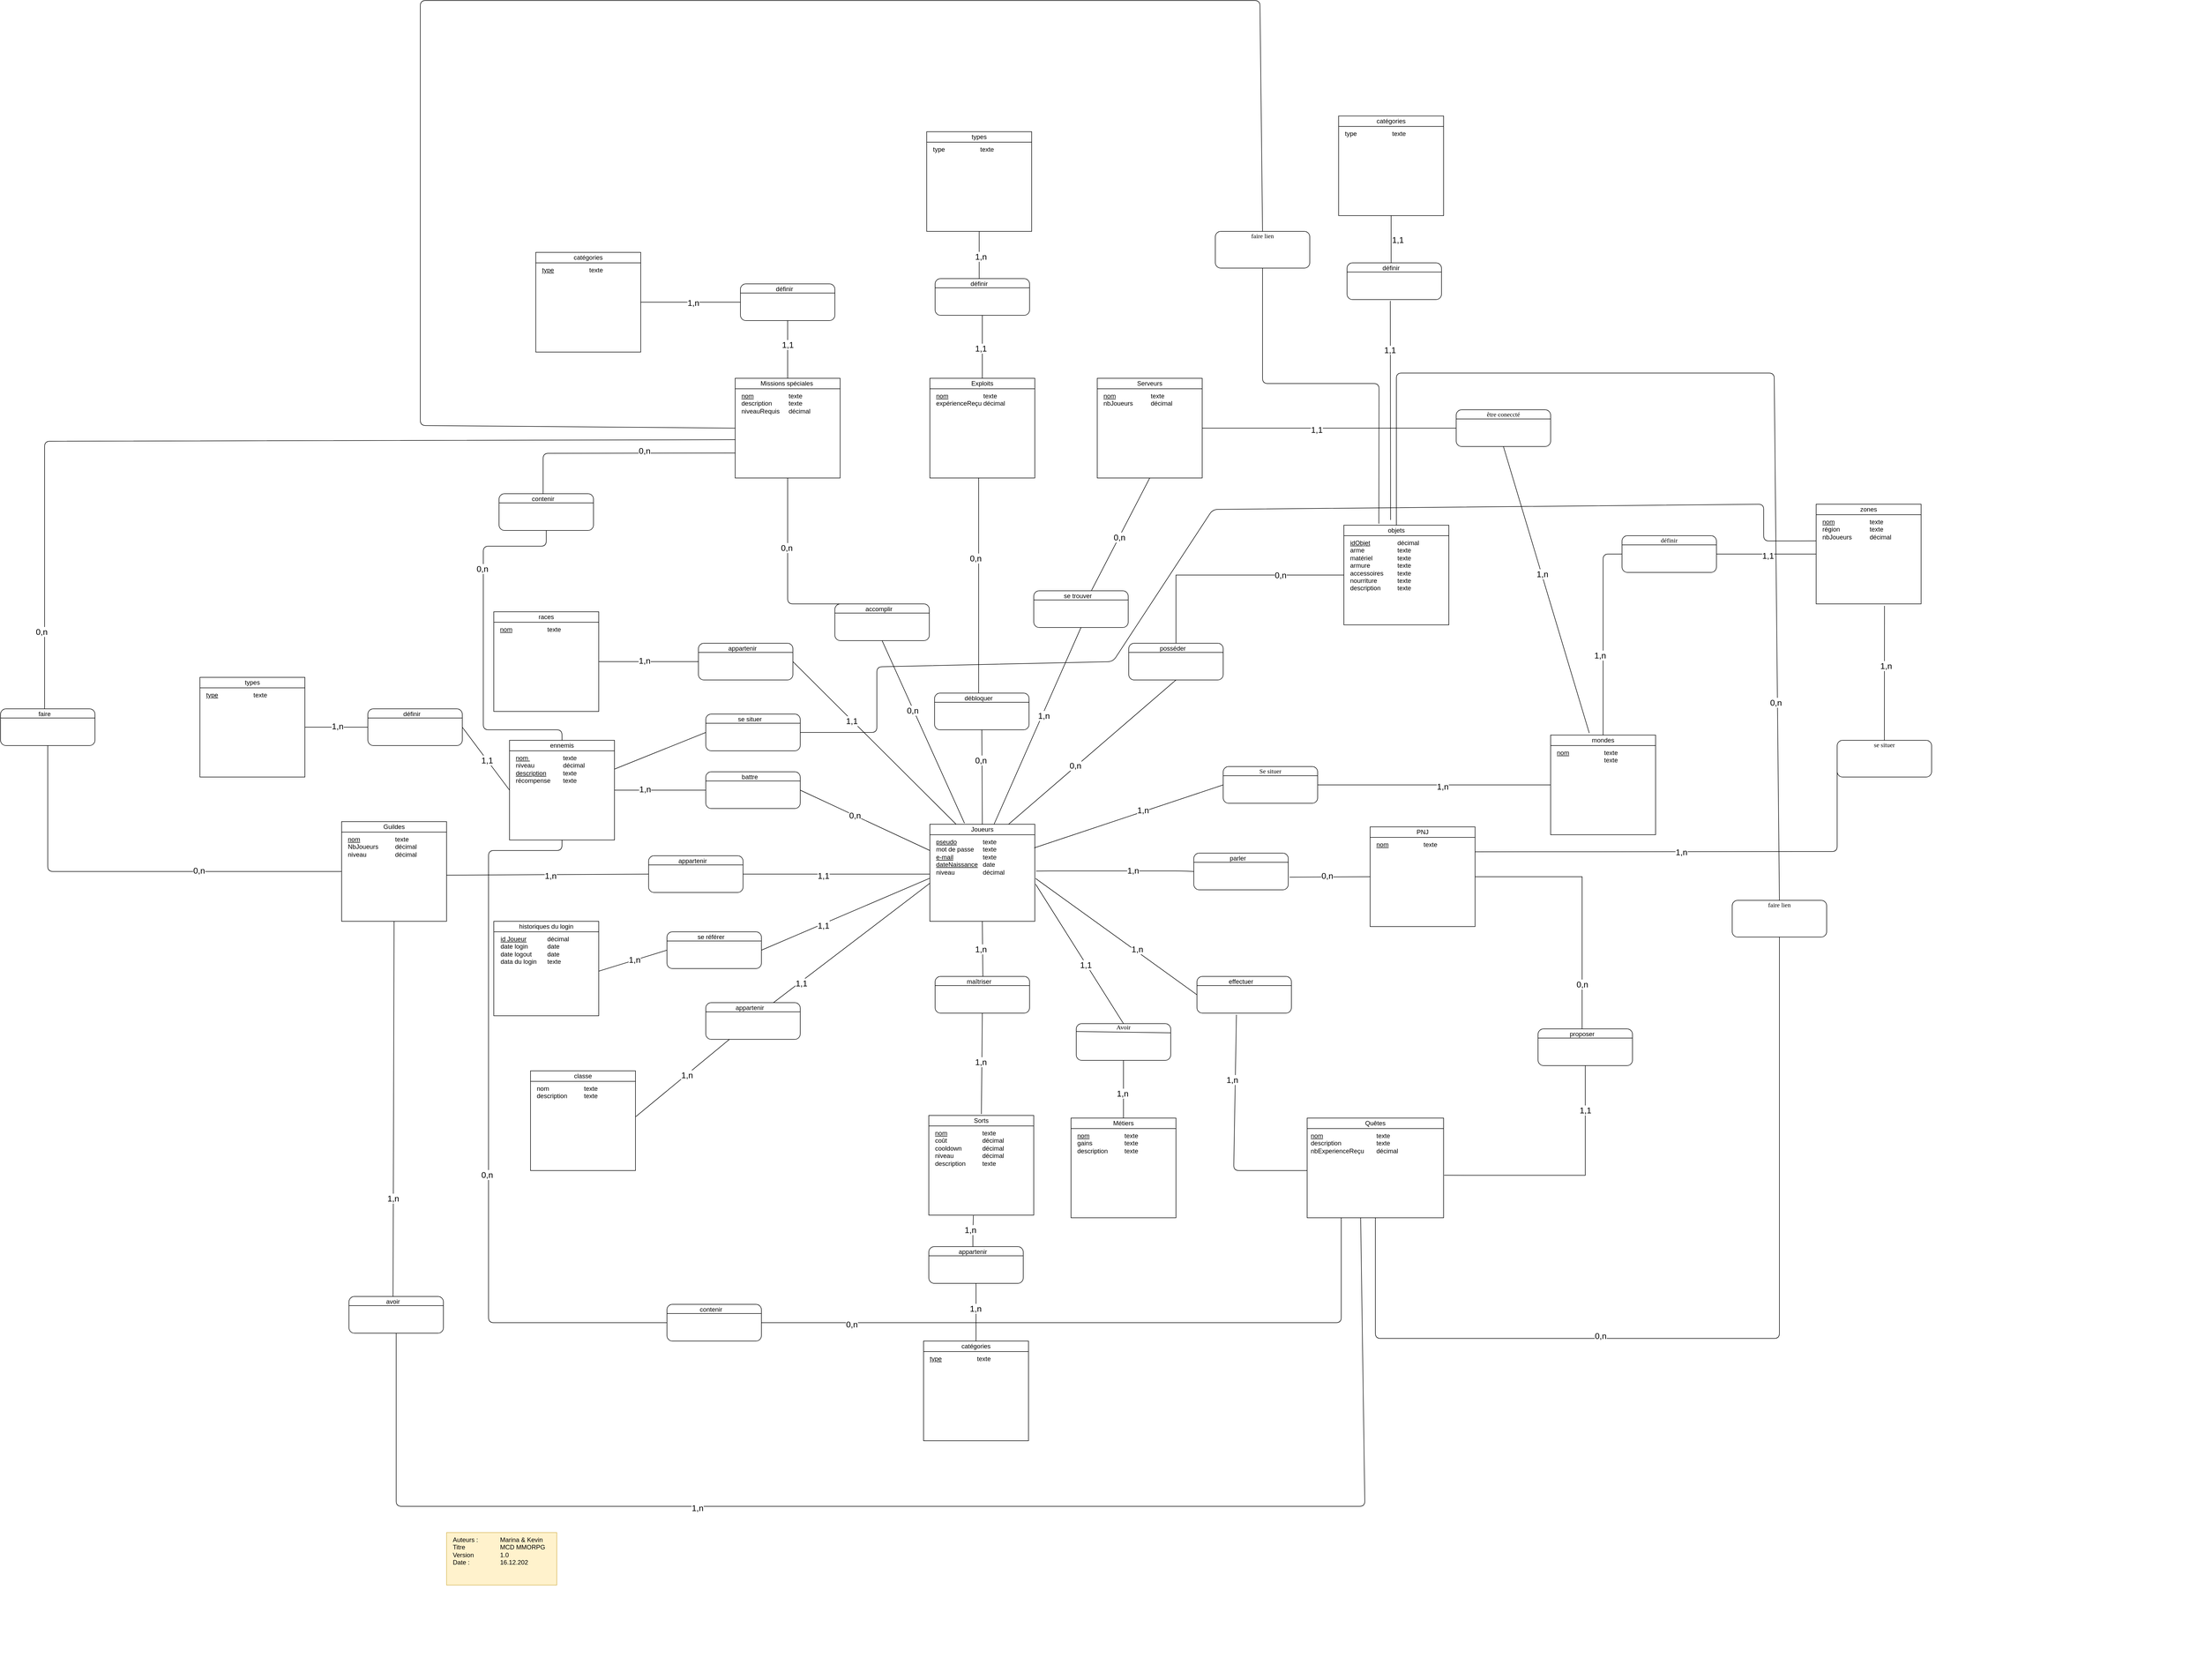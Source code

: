 <mxfile version="13.9.9" type="device"><diagram name="Page-1" id="2ca16b54-16f6-2749-3443-fa8db7711227"><mxGraphModel dx="3862" dy="2522" grid="1" gridSize="10" guides="1" tooltips="1" connect="1" arrows="1" fold="1" page="1" pageScale="1" pageWidth="1100" pageHeight="850" background="#ffffff" math="0" shadow="0"><root><mxCell id="0"/><mxCell id="1" parent="0"/><mxCell id="2ed32ef02a7f4228-1" value="&lt;div style=&quot;box-sizing: border-box ; width: 100% ; padding: 2px&quot;&gt;&lt;br&gt;&lt;/div&gt;" style="verticalAlign=top;align=center;overflow=fill;html=1;rounded=0;shadow=0;comic=0;labelBackgroundColor=none;strokeColor=#000000;strokeWidth=1;fillColor=#ffffff;fontFamily=Verdana;fontSize=12;fontColor=#000000;" parent="1" vertex="1"><mxGeometry x="91" y="105" width="200" height="180" as="geometry"/></mxCell><mxCell id="Gy9qdy7r6_L6vcuzWhop-12" value="&lt;div style=&quot;box-sizing: border-box ; width: 100% ; padding: 2px&quot;&gt;&lt;br&gt;&lt;/div&gt;" style="verticalAlign=top;align=center;overflow=fill;html=1;rounded=1;shadow=0;comic=0;labelBackgroundColor=none;strokeColor=#000000;strokeWidth=1;fillColor=#ffffff;fontFamily=Verdana;fontSize=12;fontColor=#000000;" parent="1" vertex="1"><mxGeometry x="470" y="-245" width="180" height="70" as="geometry"/></mxCell><mxCell id="Gy9qdy7r6_L6vcuzWhop-17" value="" style="edgeStyle=orthogonalEdgeStyle;rounded=0;orthogonalLoop=1;jettySize=auto;html=1;startArrow=none;startFill=0;endArrow=none;endFill=0;" parent="1" source="Gy9qdy7r6_L6vcuzWhop-16" target="Gy9qdy7r6_L6vcuzWhop-12" edge="1"><mxGeometry relative="1" as="geometry"/></mxCell><mxCell id="Gy9qdy7r6_L6vcuzWhop-19" value="0,n" style="text;html=1;resizable=0;points=[];align=center;verticalAlign=middle;labelBackgroundColor=#ffffff;fontSize=16;" parent="Gy9qdy7r6_L6vcuzWhop-17" vertex="1" connectable="0"><mxGeometry x="-0.646" relative="1" as="geometry"><mxPoint x="-42" as="offset"/></mxGeometry></mxCell><mxCell id="Gy9qdy7r6_L6vcuzWhop-16" value="&lt;div style=&quot;box-sizing: border-box ; width: 100% ; padding: 2px&quot;&gt;&lt;br&gt;&lt;/div&gt;" style="verticalAlign=top;align=center;overflow=fill;html=1;rounded=0;shadow=0;comic=0;labelBackgroundColor=none;strokeColor=#000000;strokeWidth=1;fillColor=#ffffff;fontFamily=Verdana;fontSize=12;fontColor=#000000;" parent="1" vertex="1"><mxGeometry x="880" y="-470" width="200" height="190" as="geometry"/></mxCell><mxCell id="SjU_2BTI9DgWFUzOwO9X-2" value="Joueurs" style="rounded=0;whiteSpace=wrap;html=1;" parent="1" vertex="1"><mxGeometry x="91" y="100" width="200" height="20" as="geometry"/></mxCell><mxCell id="SjU_2BTI9DgWFUzOwO9X-3" value="objets" style="rounded=0;whiteSpace=wrap;html=1;" parent="1" vertex="1"><mxGeometry x="880" y="-470" width="200" height="20" as="geometry"/></mxCell><mxCell id="SjU_2BTI9DgWFUzOwO9X-4" value="&lt;u&gt;pseudo&lt;/u&gt;&lt;br&gt;mot de passe&lt;br&gt;&lt;u&gt;e-mail&lt;br&gt;dateNaissance&lt;/u&gt;&lt;br&gt;niveau" style="text;html=1;strokeColor=none;fillColor=none;align=left;verticalAlign=top;whiteSpace=wrap;rounded=0;" parent="1" vertex="1"><mxGeometry x="101" y="120" width="90" height="150" as="geometry"/></mxCell><mxCell id="SjU_2BTI9DgWFUzOwO9X-6" value="texte&lt;br&gt;texte&lt;br&gt;texte&lt;br&gt;date&lt;br&gt;décimal" style="text;html=1;strokeColor=none;fillColor=none;align=left;verticalAlign=top;whiteSpace=wrap;rounded=0;" parent="1" vertex="1"><mxGeometry x="190" y="120" width="100" height="100" as="geometry"/></mxCell><mxCell id="SjU_2BTI9DgWFUzOwO9X-8" value="&lt;u&gt;idObjet&lt;/u&gt;&lt;br&gt;arme&lt;br&gt;matériel&lt;br&gt;armure&lt;br&gt;accessoires&lt;br&gt;nourriture&lt;br&gt;description" style="text;html=1;strokeColor=none;fillColor=none;align=left;verticalAlign=top;whiteSpace=wrap;rounded=0;" parent="1" vertex="1"><mxGeometry x="890" y="-450" width="90" height="20" as="geometry"/></mxCell><mxCell id="SjU_2BTI9DgWFUzOwO9X-10" value="décimal&lt;br&gt;texte&lt;br&gt;texte&lt;br&gt;texte&lt;br&gt;texte&lt;br&gt;texte&lt;br&gt;texte" style="text;html=1;strokeColor=none;fillColor=none;align=left;verticalAlign=top;whiteSpace=wrap;rounded=0;" parent="1" vertex="1"><mxGeometry x="980" y="-450" width="100" height="20" as="geometry"/></mxCell><mxCell id="SjU_2BTI9DgWFUzOwO9X-13" value="" style="endArrow=none;html=1;entryX=1;entryY=0.25;entryDx=0;entryDy=0;exitX=0;exitY=0.25;exitDx=0;exitDy=0;" parent="1" source="Gy9qdy7r6_L6vcuzWhop-12" target="Gy9qdy7r6_L6vcuzWhop-12" edge="1"><mxGeometry width="50" height="50" relative="1" as="geometry"><mxPoint x="190" y="-95" as="sourcePoint"/><mxPoint x="240" y="-145" as="targetPoint"/></mxGeometry></mxCell><mxCell id="SjU_2BTI9DgWFUzOwO9X-14" value="posséder" style="text;html=1;strokeColor=none;fillColor=none;align=center;verticalAlign=middle;whiteSpace=wrap;rounded=0;" parent="1" vertex="1"><mxGeometry x="494" y="-245" width="120" height="20" as="geometry"/></mxCell><mxCell id="WRaERu29MD1N_RC0oyBU-2" value="&lt;div style=&quot;box-sizing: border-box ; width: 100% ; padding: 2px&quot;&gt;&lt;br&gt;&lt;/div&gt;" style="verticalAlign=top;align=center;overflow=fill;html=1;rounded=0;shadow=0;comic=0;labelBackgroundColor=none;strokeColor=#000000;strokeWidth=1;fillColor=#ffffff;fontFamily=Verdana;fontSize=12;fontColor=#000000;" parent="1" vertex="1"><mxGeometry x="-740" y="285" width="200" height="180" as="geometry"/></mxCell><mxCell id="WRaERu29MD1N_RC0oyBU-3" value="historiques du login" style="rounded=0;whiteSpace=wrap;html=1;" parent="1" vertex="1"><mxGeometry x="-740" y="285" width="200" height="20" as="geometry"/></mxCell><mxCell id="WRaERu29MD1N_RC0oyBU-4" value="&lt;u&gt;id Joueur&lt;br&gt;&lt;/u&gt;date login&lt;br&gt;date logout&lt;br&gt;data du login" style="text;html=1;strokeColor=none;fillColor=none;align=left;verticalAlign=top;whiteSpace=wrap;rounded=0;" parent="1" vertex="1"><mxGeometry x="-729" y="305" width="90" height="150" as="geometry"/></mxCell><mxCell id="WRaERu29MD1N_RC0oyBU-5" value="décimal&lt;br&gt;date&lt;br&gt;date&lt;br&gt;texte" style="text;html=1;strokeColor=none;fillColor=none;align=left;verticalAlign=top;whiteSpace=wrap;rounded=0;" parent="1" vertex="1"><mxGeometry x="-640" y="305" width="100" height="100" as="geometry"/></mxCell><mxCell id="WRaERu29MD1N_RC0oyBU-7" value="&lt;div style=&quot;box-sizing: border-box ; width: 100% ; padding: 2px&quot;&gt;&lt;br&gt;&lt;/div&gt;" style="verticalAlign=top;align=center;overflow=fill;html=1;rounded=1;shadow=0;comic=0;labelBackgroundColor=none;strokeColor=#000000;strokeWidth=1;fillColor=#ffffff;fontFamily=Verdana;fontSize=12;fontColor=#000000;" parent="1" vertex="1"><mxGeometry x="-336" y="440" width="180" height="70" as="geometry"/></mxCell><mxCell id="WRaERu29MD1N_RC0oyBU-8" value="" style="endArrow=none;html=1;entryX=1;entryY=0.25;entryDx=0;entryDy=0;exitX=0;exitY=0.25;exitDx=0;exitDy=0;" parent="1" source="WRaERu29MD1N_RC0oyBU-7" target="WRaERu29MD1N_RC0oyBU-7" edge="1"><mxGeometry width="50" height="50" relative="1" as="geometry"><mxPoint x="-616" y="590" as="sourcePoint"/><mxPoint x="-566" y="540" as="targetPoint"/></mxGeometry></mxCell><mxCell id="WRaERu29MD1N_RC0oyBU-9" value="appartenir" style="text;html=1;strokeColor=none;fillColor=none;align=center;verticalAlign=middle;whiteSpace=wrap;rounded=0;" parent="1" vertex="1"><mxGeometry x="-312" y="440" width="120" height="20" as="geometry"/></mxCell><mxCell id="WRaERu29MD1N_RC0oyBU-10" value="&lt;div style=&quot;box-sizing: border-box ; width: 100% ; padding: 2px&quot;&gt;&lt;br&gt;&lt;/div&gt;" style="verticalAlign=top;align=center;overflow=fill;html=1;rounded=0;shadow=0;comic=0;labelBackgroundColor=none;strokeColor=#000000;strokeWidth=1;fillColor=#ffffff;fontFamily=Verdana;fontSize=12;fontColor=#000000;" parent="1" vertex="1"><mxGeometry x="89" y="655" width="200" height="190" as="geometry"/></mxCell><mxCell id="WRaERu29MD1N_RC0oyBU-11" value="Sorts" style="rounded=0;whiteSpace=wrap;html=1;" parent="1" vertex="1"><mxGeometry x="89" y="655" width="200" height="20" as="geometry"/></mxCell><mxCell id="WRaERu29MD1N_RC0oyBU-12" value="&lt;u&gt;nom&lt;/u&gt;&lt;br&gt;coût&lt;br&gt;cooldown&lt;br&gt;niveau&lt;br&gt;description" style="text;html=1;strokeColor=none;fillColor=none;align=left;verticalAlign=top;whiteSpace=wrap;rounded=0;" parent="1" vertex="1"><mxGeometry x="99" y="675" width="90" height="20" as="geometry"/></mxCell><mxCell id="WRaERu29MD1N_RC0oyBU-13" value="texte&lt;br&gt;décimal&lt;br&gt;décimal&lt;br&gt;décimal&lt;br&gt;texte" style="text;html=1;strokeColor=none;fillColor=none;align=left;verticalAlign=top;whiteSpace=wrap;rounded=0;" parent="1" vertex="1"><mxGeometry x="189" y="675" width="100" height="20" as="geometry"/></mxCell><mxCell id="WRaERu29MD1N_RC0oyBU-20" value="&lt;div style=&quot;box-sizing: border-box ; width: 100% ; padding: 2px&quot;&gt;&lt;br&gt;&lt;/div&gt;" style="verticalAlign=top;align=center;overflow=fill;html=1;rounded=1;shadow=0;comic=0;labelBackgroundColor=none;strokeColor=#000000;strokeWidth=1;fillColor=#ffffff;fontFamily=Verdana;fontSize=12;fontColor=#000000;" parent="1" vertex="1"><mxGeometry x="100" y="-150" width="180" height="70" as="geometry"/></mxCell><mxCell id="WRaERu29MD1N_RC0oyBU-21" value="" style="endArrow=none;html=1;entryX=1;entryY=0.25;entryDx=0;entryDy=0;exitX=0;exitY=0.25;exitDx=0;exitDy=0;" parent="1" source="WRaERu29MD1N_RC0oyBU-20" target="WRaERu29MD1N_RC0oyBU-20" edge="1"><mxGeometry width="50" height="50" relative="1" as="geometry"><mxPoint x="-180" as="sourcePoint"/><mxPoint x="-130" y="-50" as="targetPoint"/></mxGeometry></mxCell><mxCell id="WRaERu29MD1N_RC0oyBU-22" value="débloquer" style="text;html=1;strokeColor=none;fillColor=none;align=center;verticalAlign=middle;whiteSpace=wrap;rounded=0;" parent="1" vertex="1"><mxGeometry x="124" y="-150" width="120" height="20" as="geometry"/></mxCell><mxCell id="WRaERu29MD1N_RC0oyBU-23" value="&lt;div style=&quot;box-sizing: border-box ; width: 100% ; padding: 2px&quot;&gt;&lt;br&gt;&lt;/div&gt;" style="verticalAlign=top;align=center;overflow=fill;html=1;rounded=0;shadow=0;comic=0;labelBackgroundColor=none;strokeColor=#000000;strokeWidth=1;fillColor=#ffffff;fontFamily=Verdana;fontSize=12;fontColor=#000000;" parent="1" vertex="1"><mxGeometry x="-1030" y="95" width="200" height="190" as="geometry"/></mxCell><mxCell id="WRaERu29MD1N_RC0oyBU-24" value="Guildes" style="rounded=0;whiteSpace=wrap;html=1;" parent="1" vertex="1"><mxGeometry x="-1030" y="95" width="200" height="20" as="geometry"/></mxCell><mxCell id="WRaERu29MD1N_RC0oyBU-25" value="&lt;u&gt;nom&lt;/u&gt;&lt;br&gt;NbJoueurs&lt;br&gt;niveau" style="text;html=1;strokeColor=none;fillColor=none;align=left;verticalAlign=top;whiteSpace=wrap;rounded=0;" parent="1" vertex="1"><mxGeometry x="-1020" y="115" width="90" height="20" as="geometry"/></mxCell><mxCell id="WRaERu29MD1N_RC0oyBU-26" value="texte&lt;br&gt;décimal&lt;br&gt;décimal&lt;br&gt;" style="text;html=1;strokeColor=none;fillColor=none;align=left;verticalAlign=top;whiteSpace=wrap;rounded=0;" parent="1" vertex="1"><mxGeometry x="-930" y="115" width="100" height="20" as="geometry"/></mxCell><mxCell id="WRaERu29MD1N_RC0oyBU-27" value="&lt;div style=&quot;box-sizing: border-box ; width: 100% ; padding: 2px&quot;&gt;&lt;br&gt;&lt;/div&gt;" style="verticalAlign=top;align=center;overflow=fill;html=1;rounded=1;shadow=0;comic=0;labelBackgroundColor=none;strokeColor=#000000;strokeWidth=1;fillColor=#ffffff;fontFamily=Verdana;fontSize=12;fontColor=#000000;" parent="1" vertex="1"><mxGeometry x="-445" y="160" width="180" height="70" as="geometry"/></mxCell><mxCell id="WRaERu29MD1N_RC0oyBU-28" value="" style="endArrow=none;html=1;entryX=1;entryY=0.25;entryDx=0;entryDy=0;exitX=0;exitY=0.25;exitDx=0;exitDy=0;" parent="1" source="WRaERu29MD1N_RC0oyBU-27" target="WRaERu29MD1N_RC0oyBU-27" edge="1"><mxGeometry width="50" height="50" relative="1" as="geometry"><mxPoint x="-725" y="310" as="sourcePoint"/><mxPoint x="-675" y="260" as="targetPoint"/></mxGeometry></mxCell><mxCell id="WRaERu29MD1N_RC0oyBU-29" value="appartenir" style="text;html=1;strokeColor=none;fillColor=none;align=center;verticalAlign=middle;whiteSpace=wrap;rounded=0;" parent="1" vertex="1"><mxGeometry x="-421" y="160" width="120" height="20" as="geometry"/></mxCell><mxCell id="WRaERu29MD1N_RC0oyBU-30" value="&lt;div style=&quot;box-sizing: border-box ; width: 100% ; padding: 2px&quot;&gt;&lt;br&gt;&lt;/div&gt;" style="verticalAlign=top;align=center;overflow=fill;html=1;rounded=0;shadow=0;comic=0;labelBackgroundColor=none;strokeColor=#000000;strokeWidth=1;fillColor=#ffffff;fontFamily=Verdana;fontSize=12;fontColor=#000000;" parent="1" vertex="1"><mxGeometry x="410" y="-750" width="200" height="190" as="geometry"/></mxCell><mxCell id="WRaERu29MD1N_RC0oyBU-31" value="Serveurs" style="rounded=0;whiteSpace=wrap;html=1;" parent="1" vertex="1"><mxGeometry x="410" y="-750" width="200" height="20" as="geometry"/></mxCell><mxCell id="WRaERu29MD1N_RC0oyBU-32" value="&lt;u&gt;nom&lt;/u&gt;&lt;br&gt;nbJoueurs" style="text;html=1;strokeColor=none;fillColor=none;align=left;verticalAlign=top;whiteSpace=wrap;rounded=0;" parent="1" vertex="1"><mxGeometry x="420" y="-730" width="90" height="20" as="geometry"/></mxCell><mxCell id="WRaERu29MD1N_RC0oyBU-33" value="texte&lt;br&gt;décimal" style="text;html=1;strokeColor=none;fillColor=none;align=left;verticalAlign=top;whiteSpace=wrap;rounded=0;" parent="1" vertex="1"><mxGeometry x="510" y="-730" width="100" height="20" as="geometry"/></mxCell><mxCell id="WRaERu29MD1N_RC0oyBU-34" value="&lt;div style=&quot;box-sizing: border-box ; width: 100% ; padding: 2px&quot;&gt;&lt;br&gt;&lt;/div&gt;" style="verticalAlign=top;align=center;overflow=fill;html=1;rounded=0;shadow=0;comic=0;labelBackgroundColor=none;strokeColor=#000000;strokeWidth=1;fillColor=#ffffff;fontFamily=Verdana;fontSize=12;fontColor=#000000;" parent="1" vertex="1"><mxGeometry x="810" y="660" width="260" height="190" as="geometry"/></mxCell><mxCell id="WRaERu29MD1N_RC0oyBU-35" value="Quêtes" style="rounded=0;whiteSpace=wrap;html=1;" parent="1" vertex="1"><mxGeometry x="810" y="660" width="260" height="20" as="geometry"/></mxCell><mxCell id="WRaERu29MD1N_RC0oyBU-36" value="&lt;u&gt;nom&lt;/u&gt;&lt;br&gt;description&lt;br&gt;nbExperienceReçu" style="text;html=1;strokeColor=none;fillColor=none;align=left;verticalAlign=top;whiteSpace=wrap;rounded=0;" parent="1" vertex="1"><mxGeometry x="815" y="680" width="140" height="20" as="geometry"/></mxCell><mxCell id="WRaERu29MD1N_RC0oyBU-37" value="texte&lt;br&gt;texte&lt;br&gt;décimal" style="text;html=1;strokeColor=none;fillColor=none;align=left;verticalAlign=top;whiteSpace=wrap;rounded=0;" parent="1" vertex="1"><mxGeometry x="940" y="680" width="100" height="20" as="geometry"/></mxCell><mxCell id="WRaERu29MD1N_RC0oyBU-38" value="&lt;div style=&quot;box-sizing: border-box ; width: 100% ; padding: 2px&quot;&gt;&lt;br&gt;&lt;/div&gt;" style="verticalAlign=top;align=center;overflow=fill;html=1;rounded=0;shadow=0;comic=0;labelBackgroundColor=none;strokeColor=#000000;strokeWidth=1;fillColor=#ffffff;fontFamily=Verdana;fontSize=12;fontColor=#000000;" parent="1" vertex="1"><mxGeometry x="360" y="660" width="200" height="190" as="geometry"/></mxCell><mxCell id="WRaERu29MD1N_RC0oyBU-39" value="Métiers" style="rounded=0;whiteSpace=wrap;html=1;" parent="1" vertex="1"><mxGeometry x="360" y="660" width="200" height="20" as="geometry"/></mxCell><mxCell id="WRaERu29MD1N_RC0oyBU-40" value="&lt;u&gt;nom&lt;/u&gt;&lt;br&gt;gains&lt;br&gt;description" style="text;html=1;strokeColor=none;fillColor=none;align=left;verticalAlign=top;whiteSpace=wrap;rounded=0;" parent="1" vertex="1"><mxGeometry x="370" y="680" width="90" height="20" as="geometry"/></mxCell><mxCell id="WRaERu29MD1N_RC0oyBU-41" value="texte&lt;br&gt;texte&lt;br&gt;texte" style="text;html=1;strokeColor=none;fillColor=none;align=left;verticalAlign=top;whiteSpace=wrap;rounded=0;" parent="1" vertex="1"><mxGeometry x="460" y="680" width="100" height="20" as="geometry"/></mxCell><mxCell id="WRaERu29MD1N_RC0oyBU-42" value="&lt;div style=&quot;box-sizing: border-box ; width: 100% ; padding: 2px&quot;&gt;&lt;br&gt;&lt;/div&gt;" style="verticalAlign=top;align=center;overflow=fill;html=1;rounded=0;shadow=0;comic=0;labelBackgroundColor=none;strokeColor=#000000;strokeWidth=1;fillColor=#ffffff;fontFamily=Verdana;fontSize=12;fontColor=#000000;" parent="1" vertex="1"><mxGeometry x="-280" y="-750" width="200" height="190" as="geometry"/></mxCell><mxCell id="WRaERu29MD1N_RC0oyBU-43" value="Missions spéciales&amp;nbsp;" style="rounded=0;whiteSpace=wrap;html=1;" parent="1" vertex="1"><mxGeometry x="-280" y="-750" width="200" height="20" as="geometry"/></mxCell><mxCell id="WRaERu29MD1N_RC0oyBU-44" value="&lt;u&gt;nom&lt;/u&gt;&lt;br&gt;description&lt;br&gt;niveauRequis" style="text;html=1;strokeColor=none;fillColor=none;align=left;verticalAlign=top;whiteSpace=wrap;rounded=0;" parent="1" vertex="1"><mxGeometry x="-270" y="-730" width="90" height="20" as="geometry"/></mxCell><mxCell id="WRaERu29MD1N_RC0oyBU-45" value="texte&lt;br&gt;texte&lt;br&gt;décimal&lt;br&gt;" style="text;html=1;strokeColor=none;fillColor=none;align=left;verticalAlign=top;whiteSpace=wrap;rounded=0;" parent="1" vertex="1"><mxGeometry x="-180" y="-730" width="100" height="20" as="geometry"/></mxCell><mxCell id="WRaERu29MD1N_RC0oyBU-46" value="&lt;div style=&quot;box-sizing: border-box ; width: 100% ; padding: 2px&quot;&gt;&lt;br&gt;&lt;/div&gt;" style="verticalAlign=top;align=center;overflow=fill;html=1;rounded=0;shadow=0;comic=0;labelBackgroundColor=none;strokeColor=#000000;strokeWidth=1;fillColor=#ffffff;fontFamily=Verdana;fontSize=12;fontColor=#000000;" parent="1" vertex="1"><mxGeometry x="91" y="-750" width="200" height="190" as="geometry"/></mxCell><mxCell id="WRaERu29MD1N_RC0oyBU-47" value="Exploits" style="rounded=0;whiteSpace=wrap;html=1;" parent="1" vertex="1"><mxGeometry x="91" y="-750" width="200" height="20" as="geometry"/></mxCell><mxCell id="WRaERu29MD1N_RC0oyBU-48" value="&lt;u&gt;nom&lt;/u&gt;&lt;br&gt;expérienceReçu" style="text;html=1;strokeColor=none;fillColor=none;align=left;verticalAlign=top;whiteSpace=wrap;rounded=0;" parent="1" vertex="1"><mxGeometry x="101" y="-730" width="90" height="20" as="geometry"/></mxCell><mxCell id="WRaERu29MD1N_RC0oyBU-49" value="texte&lt;br&gt;décimal" style="text;html=1;strokeColor=none;fillColor=none;align=left;verticalAlign=top;whiteSpace=wrap;rounded=0;" parent="1" vertex="1"><mxGeometry x="191" y="-730" width="100" height="20" as="geometry"/></mxCell><mxCell id="WRaERu29MD1N_RC0oyBU-54" value="&lt;div style=&quot;box-sizing: border-box ; width: 100% ; padding: 2px&quot;&gt;&lt;br&gt;&lt;/div&gt;" style="verticalAlign=top;align=center;overflow=fill;html=1;rounded=0;shadow=0;comic=0;labelBackgroundColor=none;strokeColor=#000000;strokeWidth=1;fillColor=#ffffff;fontFamily=Verdana;fontSize=12;fontColor=#000000;" parent="1" vertex="1"><mxGeometry x="930" y="105" width="200" height="190" as="geometry"/></mxCell><mxCell id="WRaERu29MD1N_RC0oyBU-55" value="PNJ" style="rounded=0;whiteSpace=wrap;html=1;" parent="1" vertex="1"><mxGeometry x="930" y="105" width="200" height="20" as="geometry"/></mxCell><mxCell id="WRaERu29MD1N_RC0oyBU-56" value="&lt;u&gt;nom&lt;/u&gt;&lt;br&gt;" style="text;html=1;strokeColor=none;fillColor=none;align=left;verticalAlign=top;whiteSpace=wrap;rounded=0;" parent="1" vertex="1"><mxGeometry x="940" y="125" width="90" height="20" as="geometry"/></mxCell><mxCell id="WRaERu29MD1N_RC0oyBU-57" value="texte&lt;br&gt;" style="text;html=1;strokeColor=none;fillColor=none;align=left;verticalAlign=top;whiteSpace=wrap;rounded=0;" parent="1" vertex="1"><mxGeometry x="1030" y="125" width="100" height="20" as="geometry"/></mxCell><mxCell id="WRaERu29MD1N_RC0oyBU-58" value="&lt;div style=&quot;box-sizing: border-box ; width: 100% ; padding: 2px&quot;&gt;&lt;br&gt;&lt;/div&gt;" style="verticalAlign=top;align=center;overflow=fill;html=1;rounded=0;shadow=0;comic=0;labelBackgroundColor=none;strokeColor=#000000;strokeWidth=1;fillColor=#ffffff;fontFamily=Verdana;fontSize=12;fontColor=#000000;" parent="1" vertex="1"><mxGeometry x="-740" y="-305" width="200" height="190" as="geometry"/></mxCell><mxCell id="WRaERu29MD1N_RC0oyBU-59" value="races" style="rounded=0;whiteSpace=wrap;html=1;" parent="1" vertex="1"><mxGeometry x="-740" y="-305" width="200" height="20" as="geometry"/></mxCell><mxCell id="WRaERu29MD1N_RC0oyBU-60" value="&lt;u&gt;nom&lt;/u&gt;&lt;br&gt;" style="text;html=1;strokeColor=none;fillColor=none;align=left;verticalAlign=top;whiteSpace=wrap;rounded=0;" parent="1" vertex="1"><mxGeometry x="-730" y="-285" width="90" height="20" as="geometry"/></mxCell><mxCell id="WRaERu29MD1N_RC0oyBU-61" value="texte&lt;br&gt;" style="text;html=1;strokeColor=none;fillColor=none;align=left;verticalAlign=top;whiteSpace=wrap;rounded=0;" parent="1" vertex="1"><mxGeometry x="-640" y="-285" width="100" height="20" as="geometry"/></mxCell><mxCell id="WRaERu29MD1N_RC0oyBU-62" value="&lt;div style=&quot;box-sizing: border-box ; width: 100% ; padding: 2px&quot;&gt;&lt;br&gt;&lt;/div&gt;" style="verticalAlign=top;align=center;overflow=fill;html=1;rounded=0;shadow=0;comic=0;labelBackgroundColor=none;strokeColor=#000000;strokeWidth=1;fillColor=#ffffff;fontFamily=Verdana;fontSize=12;fontColor=#000000;" parent="1" vertex="1"><mxGeometry x="-670" y="570" width="200" height="190" as="geometry"/></mxCell><mxCell id="WRaERu29MD1N_RC0oyBU-63" value="classe" style="rounded=0;whiteSpace=wrap;html=1;" parent="1" vertex="1"><mxGeometry x="-670" y="570" width="200" height="20" as="geometry"/></mxCell><mxCell id="WRaERu29MD1N_RC0oyBU-64" value="nom&lt;br&gt;description" style="text;html=1;strokeColor=none;fillColor=none;align=left;verticalAlign=top;whiteSpace=wrap;rounded=0;" parent="1" vertex="1"><mxGeometry x="-660" y="590" width="90" height="20" as="geometry"/></mxCell><mxCell id="WRaERu29MD1N_RC0oyBU-65" value="texte&lt;br&gt;texte" style="text;html=1;strokeColor=none;fillColor=none;align=left;verticalAlign=top;whiteSpace=wrap;rounded=0;" parent="1" vertex="1"><mxGeometry x="-570" y="590" width="100" height="20" as="geometry"/></mxCell><mxCell id="WRaERu29MD1N_RC0oyBU-67" value="" style="endArrow=none;html=1;entryX=0;entryY=0.5;entryDx=0;entryDy=0;exitX=1;exitY=0.537;exitDx=0;exitDy=0;exitPerimeter=0;" parent="1" source="WRaERu29MD1N_RC0oyBU-23" target="WRaERu29MD1N_RC0oyBU-27" edge="1"><mxGeometry width="50" height="50" relative="1" as="geometry"><mxPoint x="-640" y="500" as="sourcePoint"/><mxPoint x="-590" y="450" as="targetPoint"/></mxGeometry></mxCell><mxCell id="WRaERu29MD1N_RC0oyBU-68" value="" style="endArrow=none;html=1;entryX=0;entryY=0.5;entryDx=0;entryDy=0;exitX=1;exitY=0.5;exitDx=0;exitDy=0;" parent="1" source="WRaERu29MD1N_RC0oyBU-27" target="2ed32ef02a7f4228-1" edge="1"><mxGeometry width="50" height="50" relative="1" as="geometry"><mxPoint x="-450" y="500" as="sourcePoint"/><mxPoint x="-400" y="450" as="targetPoint"/></mxGeometry></mxCell><mxCell id="WRaERu29MD1N_RC0oyBU-69" value="&lt;div style=&quot;box-sizing: border-box ; width: 100% ; padding: 2px&quot;&gt;&lt;br&gt;&lt;/div&gt;" style="verticalAlign=top;align=center;overflow=fill;html=1;rounded=0;shadow=0;comic=0;labelBackgroundColor=none;strokeColor=#000000;strokeWidth=1;fillColor=#ffffff;fontFamily=Verdana;fontSize=12;fontColor=#000000;" parent="1" vertex="1"><mxGeometry x="79" y="1085" width="200" height="190" as="geometry"/></mxCell><mxCell id="WRaERu29MD1N_RC0oyBU-70" value="catégories" style="rounded=0;whiteSpace=wrap;html=1;" parent="1" vertex="1"><mxGeometry x="79" y="1085" width="200" height="20" as="geometry"/></mxCell><mxCell id="WRaERu29MD1N_RC0oyBU-71" value="&lt;u&gt;type&lt;/u&gt;" style="text;html=1;strokeColor=none;fillColor=none;align=left;verticalAlign=top;whiteSpace=wrap;rounded=0;" parent="1" vertex="1"><mxGeometry x="89" y="1105" width="90" height="20" as="geometry"/></mxCell><mxCell id="WRaERu29MD1N_RC0oyBU-72" value="texte" style="text;html=1;strokeColor=none;fillColor=none;align=left;verticalAlign=top;whiteSpace=wrap;rounded=0;" parent="1" vertex="1"><mxGeometry x="179" y="1105" width="100" height="20" as="geometry"/></mxCell><mxCell id="WRaERu29MD1N_RC0oyBU-77" value="" style="endArrow=none;html=1;entryX=-0.001;entryY=0.598;entryDx=0;entryDy=0;entryPerimeter=0;exitX=0.874;exitY=0.003;exitDx=0;exitDy=0;exitPerimeter=0;" parent="1" source="WRaERu29MD1N_RC0oyBU-9" target="2ed32ef02a7f4228-1" edge="1"><mxGeometry width="50" height="50" relative="1" as="geometry"><mxPoint x="-50" y="340" as="sourcePoint"/><mxPoint x="50" y="230" as="targetPoint"/><Array as="points"/></mxGeometry></mxCell><mxCell id="WRaERu29MD1N_RC0oyBU-78" value="" style="endArrow=none;html=1;exitX=1.003;exitY=0.459;exitDx=0;exitDy=0;exitPerimeter=0;entryX=0.25;entryY=1;entryDx=0;entryDy=0;" parent="1" source="WRaERu29MD1N_RC0oyBU-62" target="WRaERu29MD1N_RC0oyBU-7" edge="1"><mxGeometry width="50" height="50" relative="1" as="geometry"><mxPoint x="-580" y="520" as="sourcePoint"/><mxPoint x="-200" y="420" as="targetPoint"/></mxGeometry></mxCell><mxCell id="WRaERu29MD1N_RC0oyBU-79" value="&lt;div style=&quot;box-sizing: border-box ; width: 100% ; padding: 2px&quot;&gt;&lt;br&gt;&lt;/div&gt;" style="verticalAlign=top;align=center;overflow=fill;html=1;rounded=0;shadow=0;comic=0;labelBackgroundColor=none;strokeColor=#000000;strokeWidth=1;fillColor=#ffffff;fontFamily=Verdana;fontSize=12;fontColor=#000000;" parent="1" vertex="1"><mxGeometry x="1274" y="-70" width="200" height="190" as="geometry"/></mxCell><mxCell id="WRaERu29MD1N_RC0oyBU-80" value="mondes" style="rounded=0;whiteSpace=wrap;html=1;" parent="1" vertex="1"><mxGeometry x="1274" y="-70" width="200" height="20" as="geometry"/></mxCell><mxCell id="WRaERu29MD1N_RC0oyBU-81" value="&lt;u&gt;nom&lt;/u&gt;" style="text;html=1;strokeColor=none;fillColor=none;align=left;verticalAlign=top;whiteSpace=wrap;rounded=0;" parent="1" vertex="1"><mxGeometry x="1284" y="-50" width="90" height="20" as="geometry"/></mxCell><mxCell id="WRaERu29MD1N_RC0oyBU-82" value="texte&lt;br&gt;texte&lt;br&gt;" style="text;html=1;strokeColor=none;fillColor=none;align=left;verticalAlign=top;whiteSpace=wrap;rounded=0;" parent="1" vertex="1"><mxGeometry x="1374" y="-50" width="100" height="20" as="geometry"/></mxCell><mxCell id="WRaERu29MD1N_RC0oyBU-83" value="&lt;div style=&quot;box-sizing: border-box ; width: 100% ; padding: 2px&quot;&gt;&lt;br&gt;&lt;/div&gt;" style="verticalAlign=top;align=center;overflow=fill;html=1;rounded=1;shadow=0;comic=0;labelBackgroundColor=none;strokeColor=#000000;strokeWidth=1;fillColor=#ffffff;fontFamily=Verdana;fontSize=12;fontColor=#000000;" parent="1" vertex="1"><mxGeometry x="594" y="155" width="180" height="70" as="geometry"/></mxCell><mxCell id="WRaERu29MD1N_RC0oyBU-84" value="" style="endArrow=none;html=1;entryX=1;entryY=0.25;entryDx=0;entryDy=0;exitX=0;exitY=0.25;exitDx=0;exitDy=0;" parent="1" source="WRaERu29MD1N_RC0oyBU-83" target="WRaERu29MD1N_RC0oyBU-83" edge="1"><mxGeometry width="50" height="50" relative="1" as="geometry"><mxPoint x="314" y="305" as="sourcePoint"/><mxPoint x="364" y="255" as="targetPoint"/></mxGeometry></mxCell><mxCell id="WRaERu29MD1N_RC0oyBU-85" value="parler" style="text;html=1;strokeColor=none;fillColor=none;align=center;verticalAlign=middle;whiteSpace=wrap;rounded=0;" parent="1" vertex="1"><mxGeometry x="618" y="155" width="120" height="20" as="geometry"/></mxCell><mxCell id="WRaERu29MD1N_RC0oyBU-89" value="" style="endArrow=none;html=1;entryX=0.5;entryY=0;entryDx=0;entryDy=0;exitX=0.5;exitY=1;exitDx=0;exitDy=0;" parent="1" source="WRaERu29MD1N_RC0oyBU-20" target="SjU_2BTI9DgWFUzOwO9X-2" edge="1"><mxGeometry width="50" height="50" relative="1" as="geometry"><mxPoint x="160" y="-140" as="sourcePoint"/><mxPoint x="210" y="-190" as="targetPoint"/></mxGeometry></mxCell><mxCell id="WRaERu29MD1N_RC0oyBU-90" value="" style="endArrow=none;html=1;entryX=0.465;entryY=0.997;entryDx=0;entryDy=0;exitX=0.5;exitY=0;exitDx=0;exitDy=0;entryPerimeter=0;" parent="1" source="WRaERu29MD1N_RC0oyBU-22" target="WRaERu29MD1N_RC0oyBU-46" edge="1"><mxGeometry width="50" height="50" relative="1" as="geometry"><mxPoint x="210" y="-120" as="sourcePoint"/><mxPoint x="260" y="-170" as="targetPoint"/><Array as="points"><mxPoint x="184" y="-165"/><mxPoint x="184" y="-280"/></Array></mxGeometry></mxCell><mxCell id="WRaERu29MD1N_RC0oyBU-91" value="&lt;div style=&quot;box-sizing: border-box ; width: 100% ; padding: 2px&quot;&gt;&lt;br&gt;&lt;/div&gt;" style="verticalAlign=top;align=center;overflow=fill;html=1;rounded=1;shadow=0;comic=0;labelBackgroundColor=none;strokeColor=#000000;strokeWidth=1;fillColor=#ffffff;fontFamily=Verdana;fontSize=12;fontColor=#000000;" parent="1" vertex="1"><mxGeometry x="-350" y="-245" width="180" height="70" as="geometry"/></mxCell><mxCell id="WRaERu29MD1N_RC0oyBU-92" value="" style="endArrow=none;html=1;entryX=1;entryY=0.25;entryDx=0;entryDy=0;exitX=0;exitY=0.25;exitDx=0;exitDy=0;" parent="1" source="WRaERu29MD1N_RC0oyBU-91" target="WRaERu29MD1N_RC0oyBU-91" edge="1"><mxGeometry width="50" height="50" relative="1" as="geometry"><mxPoint x="-630" y="-95" as="sourcePoint"/><mxPoint x="-580" y="-145" as="targetPoint"/></mxGeometry></mxCell><mxCell id="WRaERu29MD1N_RC0oyBU-93" value="appartenir" style="text;html=1;strokeColor=none;fillColor=none;align=center;verticalAlign=middle;whiteSpace=wrap;rounded=0;" parent="1" vertex="1"><mxGeometry x="-326" y="-245" width="120" height="20" as="geometry"/></mxCell><mxCell id="WRaERu29MD1N_RC0oyBU-94" value="" style="endArrow=none;html=1;entryX=0;entryY=0.5;entryDx=0;entryDy=0;exitX=1;exitY=0.5;exitDx=0;exitDy=0;" parent="1" source="WRaERu29MD1N_RC0oyBU-58" target="WRaERu29MD1N_RC0oyBU-91" edge="1"><mxGeometry width="50" height="50" relative="1" as="geometry"><mxPoint x="-190" y="160" as="sourcePoint"/><mxPoint x="-140" y="110" as="targetPoint"/></mxGeometry></mxCell><mxCell id="WRaERu29MD1N_RC0oyBU-95" value="" style="endArrow=none;html=1;entryX=0.25;entryY=0;entryDx=0;entryDy=0;exitX=1;exitY=0.5;exitDx=0;exitDy=0;" parent="1" source="WRaERu29MD1N_RC0oyBU-91" target="SjU_2BTI9DgWFUzOwO9X-2" edge="1"><mxGeometry width="50" height="50" relative="1" as="geometry"><mxPoint x="-210" y="160" as="sourcePoint"/><mxPoint x="-160" y="110" as="targetPoint"/><Array as="points"/></mxGeometry></mxCell><mxCell id="WRaERu29MD1N_RC0oyBU-96" value="&lt;div style=&quot;box-sizing: border-box ; width: 100% ; padding: 2px&quot;&gt;&lt;br&gt;&lt;/div&gt;" style="verticalAlign=top;align=center;overflow=fill;html=1;rounded=1;shadow=0;comic=0;labelBackgroundColor=none;strokeColor=#000000;strokeWidth=1;fillColor=#ffffff;fontFamily=Verdana;fontSize=12;fontColor=#000000;" parent="1" vertex="1"><mxGeometry x="101" y="390" width="180" height="70" as="geometry"/></mxCell><mxCell id="WRaERu29MD1N_RC0oyBU-97" value="" style="endArrow=none;html=1;entryX=1;entryY=0.25;entryDx=0;entryDy=0;exitX=0;exitY=0.25;exitDx=0;exitDy=0;" parent="1" source="WRaERu29MD1N_RC0oyBU-96" target="WRaERu29MD1N_RC0oyBU-96" edge="1"><mxGeometry width="50" height="50" relative="1" as="geometry"><mxPoint x="-179" y="540" as="sourcePoint"/><mxPoint x="-129" y="490" as="targetPoint"/></mxGeometry></mxCell><mxCell id="WRaERu29MD1N_RC0oyBU-98" value="maîtriser" style="text;html=1;strokeColor=none;fillColor=none;align=center;verticalAlign=middle;whiteSpace=wrap;rounded=0;" parent="1" vertex="1"><mxGeometry x="125" y="390" width="120" height="20" as="geometry"/></mxCell><mxCell id="WRaERu29MD1N_RC0oyBU-99" value="" style="endArrow=none;html=1;entryX=0.5;entryY=1;entryDx=0;entryDy=0;exitX=0.558;exitY=0;exitDx=0;exitDy=0;exitPerimeter=0;" parent="1" source="WRaERu29MD1N_RC0oyBU-98" target="2ed32ef02a7f4228-1" edge="1"><mxGeometry width="50" height="50" relative="1" as="geometry"><mxPoint x="70" y="610" as="sourcePoint"/><mxPoint x="120" y="560" as="targetPoint"/></mxGeometry></mxCell><mxCell id="WRaERu29MD1N_RC0oyBU-101" value="&lt;div style=&quot;box-sizing: border-box ; width: 100% ; padding: 2px&quot;&gt;&lt;br&gt;&lt;/div&gt;" style="verticalAlign=top;align=center;overflow=fill;html=1;rounded=1;shadow=0;comic=0;labelBackgroundColor=none;strokeColor=#000000;strokeWidth=1;fillColor=#ffffff;fontFamily=Verdana;fontSize=12;fontColor=#000000;" parent="1" vertex="1"><mxGeometry x="289" y="-345" width="180" height="70" as="geometry"/></mxCell><mxCell id="WRaERu29MD1N_RC0oyBU-102" value="" style="endArrow=none;html=1;entryX=1;entryY=0.25;entryDx=0;entryDy=0;exitX=0;exitY=0.25;exitDx=0;exitDy=0;" parent="1" source="WRaERu29MD1N_RC0oyBU-101" target="WRaERu29MD1N_RC0oyBU-101" edge="1"><mxGeometry width="50" height="50" relative="1" as="geometry"><mxPoint x="9" y="-195" as="sourcePoint"/><mxPoint x="59" y="-245" as="targetPoint"/></mxGeometry></mxCell><mxCell id="WRaERu29MD1N_RC0oyBU-103" value="se trouver" style="text;html=1;strokeColor=none;fillColor=none;align=center;verticalAlign=middle;whiteSpace=wrap;rounded=0;" parent="1" vertex="1"><mxGeometry x="313" y="-345" width="120" height="20" as="geometry"/></mxCell><mxCell id="WRaERu29MD1N_RC0oyBU-106" value="&lt;div style=&quot;box-sizing: border-box ; width: 100% ; padding: 2px&quot;&gt;&lt;br&gt;&lt;/div&gt;" style="verticalAlign=top;align=center;overflow=fill;html=1;rounded=1;shadow=0;comic=0;labelBackgroundColor=none;strokeColor=#000000;strokeWidth=1;fillColor=#ffffff;fontFamily=Verdana;fontSize=12;fontColor=#000000;" parent="1" vertex="1"><mxGeometry x="600" y="390" width="180" height="70" as="geometry"/></mxCell><mxCell id="WRaERu29MD1N_RC0oyBU-107" value="" style="endArrow=none;html=1;entryX=1;entryY=0.25;entryDx=0;entryDy=0;exitX=0;exitY=0.25;exitDx=0;exitDy=0;" parent="1" source="WRaERu29MD1N_RC0oyBU-106" target="WRaERu29MD1N_RC0oyBU-106" edge="1"><mxGeometry width="50" height="50" relative="1" as="geometry"><mxPoint x="320" y="540" as="sourcePoint"/><mxPoint x="370" y="490" as="targetPoint"/></mxGeometry></mxCell><mxCell id="WRaERu29MD1N_RC0oyBU-108" value="effectuer" style="text;html=1;strokeColor=none;fillColor=none;align=center;verticalAlign=middle;whiteSpace=wrap;rounded=0;" parent="1" vertex="1"><mxGeometry x="624" y="390" width="120" height="20" as="geometry"/></mxCell><mxCell id="WRaERu29MD1N_RC0oyBU-109" value="" style="endArrow=none;html=1;entryX=0.418;entryY=1.043;entryDx=0;entryDy=0;entryPerimeter=0;exitX=0;exitY=0.526;exitDx=0;exitDy=0;exitPerimeter=0;" parent="1" source="WRaERu29MD1N_RC0oyBU-34" target="WRaERu29MD1N_RC0oyBU-106" edge="1"><mxGeometry width="50" height="50" relative="1" as="geometry"><mxPoint x="760" y="217" as="sourcePoint"/><mxPoint x="300.5" y="217.7" as="targetPoint"/><Array as="points"><mxPoint x="670" y="760"/></Array></mxGeometry></mxCell><mxCell id="WRaERu29MD1N_RC0oyBU-111" value="" style="endArrow=none;html=1;entryX=0.5;entryY=1;entryDx=0;entryDy=0;exitX=0.75;exitY=0;exitDx=0;exitDy=0;" parent="1" source="SjU_2BTI9DgWFUzOwO9X-2" target="Gy9qdy7r6_L6vcuzWhop-12" edge="1"><mxGeometry width="50" height="50" relative="1" as="geometry"><mxPoint x="520" y="30" as="sourcePoint"/><mxPoint x="570" y="-20" as="targetPoint"/></mxGeometry></mxCell><mxCell id="WRaERu29MD1N_RC0oyBU-112" value="" style="endArrow=none;html=1;entryX=0;entryY=0.5;entryDx=0;entryDy=0;exitX=1.033;exitY=0.692;exitDx=0;exitDy=0;exitPerimeter=0;" parent="1" source="SjU_2BTI9DgWFUzOwO9X-6" target="WRaERu29MD1N_RC0oyBU-83" edge="1"><mxGeometry width="50" height="50" relative="1" as="geometry"><mxPoint x="410" y="240" as="sourcePoint"/><mxPoint x="460" y="190" as="targetPoint"/><Array as="points"><mxPoint x="330" y="189"/><mxPoint x="570" y="189"/></Array></mxGeometry></mxCell><mxCell id="WRaERu29MD1N_RC0oyBU-113" value="" style="endArrow=none;html=1;entryX=0;entryY=0.5;entryDx=0;entryDy=0;exitX=1.014;exitY=0.655;exitDx=0;exitDy=0;exitPerimeter=0;" parent="1" source="WRaERu29MD1N_RC0oyBU-83" target="WRaERu29MD1N_RC0oyBU-54" edge="1"><mxGeometry width="50" height="50" relative="1" as="geometry"><mxPoint x="620" y="340" as="sourcePoint"/><mxPoint x="670" y="290" as="targetPoint"/></mxGeometry></mxCell><mxCell id="WRaERu29MD1N_RC0oyBU-114" value="&lt;div style=&quot;box-sizing: border-box ; width: 100% ; padding: 2px&quot;&gt;&lt;br&gt;&lt;/div&gt;" style="verticalAlign=top;align=center;overflow=fill;html=1;rounded=1;shadow=0;comic=0;labelBackgroundColor=none;strokeColor=#000000;strokeWidth=1;fillColor=#ffffff;fontFamily=Verdana;fontSize=12;fontColor=#000000;" parent="1" vertex="1"><mxGeometry x="1250" y="490" width="180" height="70" as="geometry"/></mxCell><mxCell id="WRaERu29MD1N_RC0oyBU-115" value="" style="endArrow=none;html=1;entryX=1;entryY=0.25;entryDx=0;entryDy=0;exitX=0;exitY=0.25;exitDx=0;exitDy=0;" parent="1" source="WRaERu29MD1N_RC0oyBU-114" target="WRaERu29MD1N_RC0oyBU-114" edge="1"><mxGeometry width="50" height="50" relative="1" as="geometry"><mxPoint x="970" y="640" as="sourcePoint"/><mxPoint x="1020" y="590" as="targetPoint"/></mxGeometry></mxCell><mxCell id="WRaERu29MD1N_RC0oyBU-116" value="proposer" style="text;html=1;strokeColor=none;fillColor=none;align=center;verticalAlign=middle;whiteSpace=wrap;rounded=0;" parent="1" vertex="1"><mxGeometry x="1274" y="490" width="120" height="20" as="geometry"/></mxCell><mxCell id="WRaERu29MD1N_RC0oyBU-117" value="" style="edgeStyle=orthogonalEdgeStyle;rounded=0;orthogonalLoop=1;jettySize=auto;html=1;startArrow=none;startFill=0;endArrow=none;endFill=0;entryX=1;entryY=0.5;entryDx=0;entryDy=0;exitX=0.5;exitY=0;exitDx=0;exitDy=0;" parent="1" source="WRaERu29MD1N_RC0oyBU-116" target="WRaERu29MD1N_RC0oyBU-54" edge="1"><mxGeometry relative="1" as="geometry"><mxPoint x="1500" y="255" as="sourcePoint"/><mxPoint x="1180" y="385" as="targetPoint"/></mxGeometry></mxCell><mxCell id="WRaERu29MD1N_RC0oyBU-118" value="0,n" style="text;html=1;resizable=0;points=[];align=center;verticalAlign=middle;labelBackgroundColor=#ffffff;fontSize=16;" parent="WRaERu29MD1N_RC0oyBU-117" vertex="1" connectable="0"><mxGeometry x="-0.646" relative="1" as="geometry"><mxPoint y="2" as="offset"/></mxGeometry></mxCell><mxCell id="WRaERu29MD1N_RC0oyBU-119" value="" style="edgeStyle=orthogonalEdgeStyle;rounded=0;orthogonalLoop=1;jettySize=auto;html=1;startArrow=none;startFill=0;endArrow=none;endFill=0;entryX=1.004;entryY=0.574;entryDx=0;entryDy=0;exitX=0.5;exitY=1;exitDx=0;exitDy=0;entryPerimeter=0;" parent="1" source="WRaERu29MD1N_RC0oyBU-114" target="WRaERu29MD1N_RC0oyBU-34" edge="1"><mxGeometry relative="1" as="geometry"><mxPoint x="1344" y="500" as="sourcePoint"/><mxPoint x="1160" y="210" as="targetPoint"/></mxGeometry></mxCell><mxCell id="WRaERu29MD1N_RC0oyBU-120" value="1,1" style="text;html=1;resizable=0;points=[];align=center;verticalAlign=middle;labelBackgroundColor=#ffffff;fontSize=16;" parent="WRaERu29MD1N_RC0oyBU-119" vertex="1" connectable="0"><mxGeometry x="-0.646" relative="1" as="geometry"><mxPoint as="offset"/></mxGeometry></mxCell><mxCell id="WRaERu29MD1N_RC0oyBU-126" value="Avoir" style="verticalAlign=top;align=center;overflow=fill;html=1;rounded=1;shadow=0;comic=0;labelBackgroundColor=none;strokeColor=#000000;strokeWidth=1;fillColor=#ffffff;fontFamily=Verdana;fontSize=12;fontColor=#000000;" parent="1" vertex="1"><mxGeometry x="370" y="480" width="180" height="70" as="geometry"/></mxCell><mxCell id="WRaERu29MD1N_RC0oyBU-128" value="" style="endArrow=none;html=1;entryX=1;entryY=0.25;entryDx=0;entryDy=0;" parent="1" target="WRaERu29MD1N_RC0oyBU-126" edge="1"><mxGeometry width="50" height="50" relative="1" as="geometry"><mxPoint x="370" y="495" as="sourcePoint"/><mxPoint x="550.0" y="503.82" as="targetPoint"/></mxGeometry></mxCell><mxCell id="WRaERu29MD1N_RC0oyBU-132" value="" style="endArrow=none;html=1;exitX=0.75;exitY=0;exitDx=0;exitDy=0;entryX=0;entryY=0.5;entryDx=0;entryDy=0;" parent="1" target="WRaERu29MD1N_RC0oyBU-134" edge="1"><mxGeometry width="50" height="50" relative="1" as="geometry"><mxPoint x="290" y="145" as="sourcePoint"/><mxPoint x="670" y="-20" as="targetPoint"/></mxGeometry></mxCell><mxCell id="WRaERu29MD1N_RC0oyBU-134" value="&lt;div style=&quot;box-sizing: border-box ; width: 100% ; padding: 2px&quot;&gt;Se situer&lt;/div&gt;" style="verticalAlign=top;align=center;overflow=fill;html=1;rounded=1;shadow=0;comic=0;labelBackgroundColor=none;strokeColor=#000000;strokeWidth=1;fillColor=#ffffff;fontFamily=Verdana;fontSize=12;fontColor=#000000;" parent="1" vertex="1"><mxGeometry x="650" y="-10" width="180" height="70" as="geometry"/></mxCell><mxCell id="WRaERu29MD1N_RC0oyBU-135" value="" style="endArrow=none;html=1;entryX=1;entryY=0.25;entryDx=0;entryDy=0;exitX=0;exitY=0.25;exitDx=0;exitDy=0;" parent="1" source="WRaERu29MD1N_RC0oyBU-134" target="WRaERu29MD1N_RC0oyBU-134" edge="1"><mxGeometry width="50" height="50" relative="1" as="geometry"><mxPoint x="370" y="80" as="sourcePoint"/><mxPoint x="420" y="30" as="targetPoint"/></mxGeometry></mxCell><mxCell id="WRaERu29MD1N_RC0oyBU-136" value="" style="endArrow=none;html=1;exitX=1;exitY=0.5;exitDx=0;exitDy=0;entryX=0;entryY=0.5;entryDx=0;entryDy=0;" parent="1" source="WRaERu29MD1N_RC0oyBU-134" target="WRaERu29MD1N_RC0oyBU-79" edge="1"><mxGeometry width="50" height="50" relative="1" as="geometry"><mxPoint x="300.0" y="155" as="sourcePoint"/><mxPoint x="660.0" y="-7.5" as="targetPoint"/></mxGeometry></mxCell><mxCell id="WRaERu29MD1N_RC0oyBU-140" value="&lt;div style=&quot;box-sizing: border-box ; width: 100% ; padding: 2px&quot;&gt;&lt;br&gt;&lt;/div&gt;" style="verticalAlign=top;align=center;overflow=fill;html=1;rounded=1;shadow=0;comic=0;labelBackgroundColor=none;strokeColor=#000000;strokeWidth=1;fillColor=#ffffff;fontFamily=Verdana;fontSize=12;fontColor=#000000;" parent="1" vertex="1"><mxGeometry x="89" y="905" width="180" height="70" as="geometry"/></mxCell><mxCell id="WRaERu29MD1N_RC0oyBU-141" value="" style="endArrow=none;html=1;entryX=1;entryY=0.25;entryDx=0;entryDy=0;exitX=0;exitY=0.25;exitDx=0;exitDy=0;" parent="1" source="WRaERu29MD1N_RC0oyBU-140" target="WRaERu29MD1N_RC0oyBU-140" edge="1"><mxGeometry width="50" height="50" relative="1" as="geometry"><mxPoint x="-191" y="1055" as="sourcePoint"/><mxPoint x="-141" y="1005" as="targetPoint"/></mxGeometry></mxCell><mxCell id="WRaERu29MD1N_RC0oyBU-142" value="appartenir" style="text;html=1;strokeColor=none;fillColor=none;align=center;verticalAlign=middle;whiteSpace=wrap;rounded=0;" parent="1" vertex="1"><mxGeometry x="113" y="905" width="120" height="20" as="geometry"/></mxCell><mxCell id="WRaERu29MD1N_RC0oyBU-143" value="" style="endArrow=none;html=1;entryX=0.5;entryY=1;entryDx=0;entryDy=0;exitX=0.5;exitY=0;exitDx=0;exitDy=0;" parent="1" source="WRaERu29MD1N_RC0oyBU-69" target="WRaERu29MD1N_RC0oyBU-140" edge="1"><mxGeometry width="50" height="50" relative="1" as="geometry"><mxPoint x="-172" y="965" as="sourcePoint"/><mxPoint x="-122" y="915" as="targetPoint"/></mxGeometry></mxCell><mxCell id="WRaERu29MD1N_RC0oyBU-144" value="" style="endArrow=none;html=1;entryX=0.425;entryY=1.004;entryDx=0;entryDy=0;exitX=0.5;exitY=0;exitDx=0;exitDy=0;entryPerimeter=0;" parent="1" source="WRaERu29MD1N_RC0oyBU-142" target="WRaERu29MD1N_RC0oyBU-10" edge="1"><mxGeometry width="50" height="50" relative="1" as="geometry"><mxPoint x="442" y="1080" as="sourcePoint"/><mxPoint x="442" y="925" as="targetPoint"/><Array as="points"><mxPoint x="173" y="875"/></Array></mxGeometry></mxCell><mxCell id="WRaERu29MD1N_RC0oyBU-149" value="&lt;div style=&quot;box-sizing: border-box ; width: 100% ; padding: 2px&quot;&gt;&lt;br&gt;&lt;/div&gt;" style="verticalAlign=top;align=center;overflow=fill;html=1;rounded=0;shadow=0;comic=0;labelBackgroundColor=none;strokeColor=#000000;strokeWidth=1;fillColor=#ffffff;fontFamily=Verdana;fontSize=12;fontColor=#000000;" parent="1" vertex="1"><mxGeometry x="-710" y="-60" width="200" height="190" as="geometry"/></mxCell><mxCell id="WRaERu29MD1N_RC0oyBU-150" value="ennemis" style="rounded=0;whiteSpace=wrap;html=1;" parent="1" vertex="1"><mxGeometry x="-710" y="-60" width="200" height="20" as="geometry"/></mxCell><mxCell id="WRaERu29MD1N_RC0oyBU-151" value="&lt;u&gt;nom&amp;nbsp;&lt;/u&gt;&lt;br&gt;niveau&lt;br&gt;&lt;u&gt;description&lt;/u&gt;&lt;br&gt;récompense" style="text;html=1;strokeColor=none;fillColor=none;align=left;verticalAlign=top;whiteSpace=wrap;rounded=0;" parent="1" vertex="1"><mxGeometry x="-700" y="-40" width="90" height="20" as="geometry"/></mxCell><mxCell id="WRaERu29MD1N_RC0oyBU-152" value="texte&lt;br&gt;décimal&lt;br&gt;texte&lt;br&gt;texte" style="text;html=1;strokeColor=none;fillColor=none;align=left;verticalAlign=top;whiteSpace=wrap;rounded=0;" parent="1" vertex="1"><mxGeometry x="-610" y="-40" width="100" height="20" as="geometry"/></mxCell><mxCell id="WRaERu29MD1N_RC0oyBU-153" value="&lt;div style=&quot;box-sizing: border-box ; width: 100% ; padding: 2px&quot;&gt;&lt;br&gt;&lt;/div&gt;" style="verticalAlign=top;align=center;overflow=fill;html=1;rounded=0;shadow=0;comic=0;labelBackgroundColor=none;strokeColor=#000000;strokeWidth=1;fillColor=#ffffff;fontFamily=Verdana;fontSize=12;fontColor=#000000;" parent="1" vertex="1"><mxGeometry x="-660" y="-990" width="200" height="190" as="geometry"/></mxCell><mxCell id="WRaERu29MD1N_RC0oyBU-154" value="catégories" style="rounded=0;whiteSpace=wrap;html=1;" parent="1" vertex="1"><mxGeometry x="-660" y="-990" width="200" height="20" as="geometry"/></mxCell><mxCell id="WRaERu29MD1N_RC0oyBU-155" value="&lt;u&gt;type&lt;/u&gt;" style="text;html=1;strokeColor=none;fillColor=none;align=left;verticalAlign=top;whiteSpace=wrap;rounded=0;" parent="1" vertex="1"><mxGeometry x="-650" y="-970" width="90" height="20" as="geometry"/></mxCell><mxCell id="WRaERu29MD1N_RC0oyBU-156" value="texte" style="text;html=1;strokeColor=none;fillColor=none;align=left;verticalAlign=top;whiteSpace=wrap;rounded=0;" parent="1" vertex="1"><mxGeometry x="-560" y="-970" width="100" height="20" as="geometry"/></mxCell><mxCell id="WRaERu29MD1N_RC0oyBU-157" value="&lt;div style=&quot;box-sizing: border-box ; width: 100% ; padding: 2px&quot;&gt;&lt;br&gt;&lt;/div&gt;" style="verticalAlign=top;align=center;overflow=fill;html=1;rounded=1;shadow=0;comic=0;labelBackgroundColor=none;strokeColor=#000000;strokeWidth=1;fillColor=#ffffff;fontFamily=Verdana;fontSize=12;fontColor=#000000;" parent="1" vertex="1"><mxGeometry x="-270" y="-930" width="180" height="70" as="geometry"/></mxCell><mxCell id="WRaERu29MD1N_RC0oyBU-158" value="" style="endArrow=none;html=1;entryX=1;entryY=0.25;entryDx=0;entryDy=0;exitX=0;exitY=0.25;exitDx=0;exitDy=0;" parent="1" source="WRaERu29MD1N_RC0oyBU-157" target="WRaERu29MD1N_RC0oyBU-157" edge="1"><mxGeometry width="50" height="50" relative="1" as="geometry"><mxPoint x="-550" y="-780" as="sourcePoint"/><mxPoint x="-500" y="-830" as="targetPoint"/></mxGeometry></mxCell><mxCell id="WRaERu29MD1N_RC0oyBU-159" value="définir" style="text;html=1;strokeColor=none;fillColor=none;align=center;verticalAlign=middle;whiteSpace=wrap;rounded=0;" parent="1" vertex="1"><mxGeometry x="-246" y="-930" width="120" height="20" as="geometry"/></mxCell><mxCell id="WRaERu29MD1N_RC0oyBU-160" value="" style="endArrow=none;html=1;exitX=0.5;exitY=1;exitDx=0;exitDy=0;entryX=0.5;entryY=0;entryDx=0;entryDy=0;" parent="1" source="WRaERu29MD1N_RC0oyBU-157" target="WRaERu29MD1N_RC0oyBU-43" edge="1"><mxGeometry width="50" height="50" relative="1" as="geometry"><mxPoint x="-180" y="-360" as="sourcePoint"/><mxPoint x="-60" y="-220" as="targetPoint"/><Array as="points"/></mxGeometry></mxCell><mxCell id="WRaERu29MD1N_RC0oyBU-161" value="" style="endArrow=none;html=1;exitX=0;exitY=0.5;exitDx=0;exitDy=0;entryX=1;entryY=0.5;entryDx=0;entryDy=0;" parent="1" source="WRaERu29MD1N_RC0oyBU-157" target="WRaERu29MD1N_RC0oyBU-153" edge="1"><mxGeometry width="50" height="50" relative="1" as="geometry"><mxPoint x="-170" y="-740" as="sourcePoint"/><mxPoint x="-170" y="-605" as="targetPoint"/><Array as="points"/></mxGeometry></mxCell><mxCell id="WRaERu29MD1N_RC0oyBU-162" value="&lt;div style=&quot;box-sizing: border-box ; width: 100% ; padding: 2px&quot;&gt;&lt;br&gt;&lt;/div&gt;" style="verticalAlign=top;align=center;overflow=fill;html=1;rounded=1;shadow=0;comic=0;labelBackgroundColor=none;strokeColor=#000000;strokeWidth=1;fillColor=#ffffff;fontFamily=Verdana;fontSize=12;fontColor=#000000;" parent="1" vertex="1"><mxGeometry x="-90" y="-320" width="180" height="70" as="geometry"/></mxCell><mxCell id="WRaERu29MD1N_RC0oyBU-163" value="" style="endArrow=none;html=1;entryX=1;entryY=0.25;entryDx=0;entryDy=0;exitX=0;exitY=0.25;exitDx=0;exitDy=0;" parent="1" source="WRaERu29MD1N_RC0oyBU-162" target="WRaERu29MD1N_RC0oyBU-162" edge="1"><mxGeometry width="50" height="50" relative="1" as="geometry"><mxPoint x="-370" y="-170" as="sourcePoint"/><mxPoint x="-320" y="-220" as="targetPoint"/></mxGeometry></mxCell><mxCell id="WRaERu29MD1N_RC0oyBU-164" value="accomplir" style="text;html=1;strokeColor=none;fillColor=none;align=center;verticalAlign=middle;whiteSpace=wrap;rounded=0;" parent="1" vertex="1"><mxGeometry x="-66" y="-320" width="120" height="20" as="geometry"/></mxCell><mxCell id="WRaERu29MD1N_RC0oyBU-165" value="" style="endArrow=none;html=1;entryX=0.5;entryY=1;entryDx=0;entryDy=0;exitX=0.5;exitY=0;exitDx=0;exitDy=0;" parent="1" source="WRaERu29MD1N_RC0oyBU-164" target="WRaERu29MD1N_RC0oyBU-42" edge="1"><mxGeometry width="50" height="50" relative="1" as="geometry"><mxPoint x="-220" y="-310" as="sourcePoint"/><mxPoint x="-170" y="-360" as="targetPoint"/><Array as="points"><mxPoint x="-180" y="-320"/></Array></mxGeometry></mxCell><mxCell id="WRaERu29MD1N_RC0oyBU-166" value="" style="endArrow=none;html=1;entryX=0.33;entryY=-0.1;entryDx=0;entryDy=0;entryPerimeter=0;exitX=0.5;exitY=1;exitDx=0;exitDy=0;" parent="1" source="WRaERu29MD1N_RC0oyBU-162" target="SjU_2BTI9DgWFUzOwO9X-2" edge="1"><mxGeometry width="50" height="50" relative="1" as="geometry"><mxPoint x="-150" y="120" as="sourcePoint"/><mxPoint x="-100" y="70" as="targetPoint"/></mxGeometry></mxCell><mxCell id="WRaERu29MD1N_RC0oyBU-173" value="&lt;div style=&quot;box-sizing: border-box ; width: 100% ; padding: 2px&quot;&gt;&lt;br&gt;&lt;/div&gt;" style="verticalAlign=top;align=center;overflow=fill;html=1;rounded=0;shadow=0;comic=0;labelBackgroundColor=none;strokeColor=#d6b656;strokeWidth=1;fillColor=#fff2cc;fontFamily=Verdana;fontSize=12;" parent="1" vertex="1"><mxGeometry x="-830" y="1450" width="210" height="100" as="geometry"/></mxCell><mxCell id="WRaERu29MD1N_RC0oyBU-175" value="Auteurs :&lt;br&gt;Titre&lt;br&gt;Version&lt;br&gt;Date :" style="text;html=1;strokeColor=none;fillColor=none;align=left;verticalAlign=top;whiteSpace=wrap;rounded=0;" parent="1" vertex="1"><mxGeometry x="-820" y="1450" width="90" height="20" as="geometry"/></mxCell><mxCell id="WRaERu29MD1N_RC0oyBU-176" value="Marina &amp;amp; Kevin&lt;br&gt;MCD MMORPG&lt;br&gt;1.0&lt;br&gt;16.12.202" style="text;html=1;strokeColor=none;fillColor=none;align=left;verticalAlign=top;whiteSpace=wrap;rounded=0;" parent="1" vertex="1"><mxGeometry x="-730" y="1450" width="100" height="20" as="geometry"/></mxCell><mxCell id="WRaERu29MD1N_RC0oyBU-177" value="&lt;div style=&quot;box-sizing: border-box ; width: 100% ; padding: 2px&quot;&gt;&lt;br&gt;&lt;/div&gt;" style="verticalAlign=top;align=center;overflow=fill;html=1;rounded=0;shadow=0;comic=0;labelBackgroundColor=none;strokeColor=#000000;strokeWidth=1;fillColor=#ffffff;fontFamily=Verdana;fontSize=12;fontColor=#000000;" parent="1" vertex="1"><mxGeometry x="1780" y="-510" width="200" height="190" as="geometry"/></mxCell><mxCell id="WRaERu29MD1N_RC0oyBU-178" value="zones" style="rounded=0;whiteSpace=wrap;html=1;" parent="1" vertex="1"><mxGeometry x="1780" y="-510" width="200" height="20" as="geometry"/></mxCell><mxCell id="WRaERu29MD1N_RC0oyBU-179" value="&lt;u&gt;nom&lt;/u&gt;&lt;br&gt;région&lt;br&gt;nbJoueurs" style="text;html=1;strokeColor=none;fillColor=none;align=left;verticalAlign=top;whiteSpace=wrap;rounded=0;" parent="1" vertex="1"><mxGeometry x="1790" y="-490" width="90" height="20" as="geometry"/></mxCell><mxCell id="WRaERu29MD1N_RC0oyBU-180" value="texte&lt;br&gt;texte&lt;br&gt;décimal" style="text;html=1;strokeColor=none;fillColor=none;align=left;verticalAlign=top;whiteSpace=wrap;rounded=0;" parent="1" vertex="1"><mxGeometry x="1880" y="-490" width="100" height="20" as="geometry"/></mxCell><mxCell id="WRaERu29MD1N_RC0oyBU-181" value="&lt;div style=&quot;box-sizing: border-box ; width: 100% ; padding: 2px&quot;&gt;définir&lt;/div&gt;" style="verticalAlign=top;align=center;overflow=fill;html=1;rounded=1;shadow=0;comic=0;labelBackgroundColor=none;strokeColor=#000000;strokeWidth=1;fillColor=#ffffff;fontFamily=Verdana;fontSize=12;fontColor=#000000;" parent="1" vertex="1"><mxGeometry x="1410" y="-450" width="180" height="70" as="geometry"/></mxCell><mxCell id="WRaERu29MD1N_RC0oyBU-182" value="" style="endArrow=none;html=1;entryX=1;entryY=0.25;entryDx=0;entryDy=0;exitX=0;exitY=0.25;exitDx=0;exitDy=0;" parent="1" source="WRaERu29MD1N_RC0oyBU-181" target="WRaERu29MD1N_RC0oyBU-181" edge="1"><mxGeometry width="50" height="50" relative="1" as="geometry"><mxPoint x="1130" y="-300" as="sourcePoint"/><mxPoint x="1180" y="-350" as="targetPoint"/></mxGeometry></mxCell><mxCell id="WRaERu29MD1N_RC0oyBU-183" value="" style="endArrow=none;html=1;exitX=0.5;exitY=0;exitDx=0;exitDy=0;entryX=0;entryY=0.5;entryDx=0;entryDy=0;" parent="1" source="WRaERu29MD1N_RC0oyBU-80" target="WRaERu29MD1N_RC0oyBU-181" edge="1"><mxGeometry width="50" height="50" relative="1" as="geometry"><mxPoint x="840" y="-25" as="sourcePoint"/><mxPoint x="1150" y="-140" as="targetPoint"/><Array as="points"><mxPoint x="1374" y="-415"/></Array></mxGeometry></mxCell><mxCell id="WRaERu29MD1N_RC0oyBU-184" value="" style="endArrow=none;html=1;exitX=1;exitY=0.5;exitDx=0;exitDy=0;entryX=0;entryY=0.5;entryDx=0;entryDy=0;" parent="1" source="WRaERu29MD1N_RC0oyBU-181" target="WRaERu29MD1N_RC0oyBU-177" edge="1"><mxGeometry width="50" height="50" relative="1" as="geometry"><mxPoint x="1250" y="-235" as="sourcePoint"/><mxPoint x="1420" y="-405" as="targetPoint"/><Array as="points"/></mxGeometry></mxCell><mxCell id="WRaERu29MD1N_RC0oyBU-190" value="" style="endArrow=none;html=1;entryX=0.5;entryY=1;entryDx=0;entryDy=0;exitX=0.5;exitY=0;exitDx=0;exitDy=0;" parent="1" source="WRaERu29MD1N_RC0oyBU-39" target="WRaERu29MD1N_RC0oyBU-126" edge="1"><mxGeometry width="50" height="50" relative="1" as="geometry"><mxPoint x="470.0" y="490" as="sourcePoint"/><mxPoint x="251" y="295" as="targetPoint"/><Array as="points"><mxPoint x="460" y="600"/></Array></mxGeometry></mxCell><mxCell id="WRaERu29MD1N_RC0oyBU-195" value="" style="endArrow=none;html=1;entryX=0;entryY=0.5;entryDx=0;entryDy=0;exitX=1.025;exitY=0.833;exitDx=0;exitDy=0;exitPerimeter=0;" parent="1" source="SjU_2BTI9DgWFUzOwO9X-6" target="WRaERu29MD1N_RC0oyBU-106" edge="1"><mxGeometry width="50" height="50" relative="1" as="geometry"><mxPoint x="430" y="330" as="sourcePoint"/><mxPoint x="480" y="280" as="targetPoint"/></mxGeometry></mxCell><mxCell id="WRaERu29MD1N_RC0oyBU-196" value="" style="endArrow=none;html=1;entryX=0.5;entryY=0;entryDx=0;entryDy=0;exitX=1.025;exitY=0.942;exitDx=0;exitDy=0;exitPerimeter=0;" parent="1" source="SjU_2BTI9DgWFUzOwO9X-6" target="WRaERu29MD1N_RC0oyBU-126" edge="1"><mxGeometry width="50" height="50" relative="1" as="geometry"><mxPoint x="320" y="410" as="sourcePoint"/><mxPoint x="370" y="360" as="targetPoint"/></mxGeometry></mxCell><mxCell id="WRaERu29MD1N_RC0oyBU-197" value="" style="endArrow=none;html=1;entryX=0;entryY=0.5;entryDx=0;entryDy=0;exitX=1;exitY=0.5;exitDx=0;exitDy=0;" parent="1" source="WRaERu29MD1N_RC0oyBU-149" target="WRaERu29MD1N_RC0oyBU-198" edge="1"><mxGeometry width="50" height="50" relative="1" as="geometry"><mxPoint x="-545" y="145" as="sourcePoint"/><mxPoint x="-495" y="95" as="targetPoint"/></mxGeometry></mxCell><mxCell id="WRaERu29MD1N_RC0oyBU-198" value="&lt;div style=&quot;box-sizing: border-box ; width: 100% ; padding: 2px&quot;&gt;&lt;br&gt;&lt;/div&gt;" style="verticalAlign=top;align=center;overflow=fill;html=1;rounded=1;shadow=0;comic=0;labelBackgroundColor=none;strokeColor=#000000;strokeWidth=1;fillColor=#ffffff;fontFamily=Verdana;fontSize=12;fontColor=#000000;" parent="1" vertex="1"><mxGeometry x="-336" width="180" height="70" as="geometry"/></mxCell><mxCell id="WRaERu29MD1N_RC0oyBU-199" value="" style="endArrow=none;html=1;entryX=1;entryY=0.25;entryDx=0;entryDy=0;exitX=0;exitY=0.25;exitDx=0;exitDy=0;" parent="1" source="WRaERu29MD1N_RC0oyBU-198" target="WRaERu29MD1N_RC0oyBU-198" edge="1"><mxGeometry width="50" height="50" relative="1" as="geometry"><mxPoint x="-616" y="150" as="sourcePoint"/><mxPoint x="-566" y="100" as="targetPoint"/></mxGeometry></mxCell><mxCell id="WRaERu29MD1N_RC0oyBU-200" value="battre" style="text;html=1;strokeColor=none;fillColor=none;align=center;verticalAlign=middle;whiteSpace=wrap;rounded=0;" parent="1" vertex="1"><mxGeometry x="-312" width="120" height="20" as="geometry"/></mxCell><mxCell id="WRaERu29MD1N_RC0oyBU-201" value="" style="endArrow=none;html=1;entryX=0;entryY=0.25;entryDx=0;entryDy=0;exitX=1;exitY=0.5;exitDx=0;exitDy=0;" parent="1" source="WRaERu29MD1N_RC0oyBU-198" target="2ed32ef02a7f4228-1" edge="1"><mxGeometry width="50" height="50" relative="1" as="geometry"><mxPoint x="-490" y="-25" as="sourcePoint"/><mxPoint x="-326.0" y="45" as="targetPoint"/></mxGeometry></mxCell><mxCell id="WRaERu29MD1N_RC0oyBU-202" value="" style="endArrow=none;html=1;entryX=0.5;entryY=1;entryDx=0;entryDy=0;exitX=0.501;exitY=-0.13;exitDx=0;exitDy=0;exitPerimeter=0;" parent="1" source="WRaERu29MD1N_RC0oyBU-11" target="WRaERu29MD1N_RC0oyBU-96" edge="1"><mxGeometry width="50" height="50" relative="1" as="geometry"><mxPoint x="130" y="600" as="sourcePoint"/><mxPoint x="180" y="550" as="targetPoint"/></mxGeometry></mxCell><mxCell id="WRaERu29MD1N_RC0oyBU-204" value="" style="endArrow=none;html=1;entryX=0.5;entryY=1;entryDx=0;entryDy=0;exitX=0.717;exitY=-0.031;exitDx=0;exitDy=0;exitPerimeter=0;" parent="1" source="WRaERu29MD1N_RC0oyBU-103" target="WRaERu29MD1N_RC0oyBU-30" edge="1"><mxGeometry width="50" height="50" relative="1" as="geometry"><mxPoint x="280" y="-380" as="sourcePoint"/><mxPoint x="330" y="-430" as="targetPoint"/></mxGeometry></mxCell><mxCell id="WRaERu29MD1N_RC0oyBU-205" value="" style="endArrow=none;html=1;entryX=0.5;entryY=1;entryDx=0;entryDy=0;exitX=0.611;exitY=0.014;exitDx=0;exitDy=0;exitPerimeter=0;" parent="1" source="SjU_2BTI9DgWFUzOwO9X-2" target="WRaERu29MD1N_RC0oyBU-101" edge="1"><mxGeometry width="50" height="50" relative="1" as="geometry"><mxPoint x="220" y="40" as="sourcePoint"/><mxPoint x="270" y="-10" as="targetPoint"/></mxGeometry></mxCell><mxCell id="WRaERu29MD1N_RC0oyBU-206" value="&lt;div style=&quot;box-sizing: border-box ; width: 100% ; padding: 2px&quot;&gt;&lt;br&gt;&lt;/div&gt;" style="verticalAlign=top;align=center;overflow=fill;html=1;rounded=0;shadow=0;comic=0;labelBackgroundColor=none;strokeColor=#000000;strokeWidth=1;fillColor=#ffffff;fontFamily=Verdana;fontSize=12;fontColor=#000000;" parent="1" vertex="1"><mxGeometry x="-1300" y="-180" width="200" height="190" as="geometry"/></mxCell><mxCell id="WRaERu29MD1N_RC0oyBU-207" value="types" style="rounded=0;whiteSpace=wrap;html=1;" parent="1" vertex="1"><mxGeometry x="-1300" y="-180" width="200" height="20" as="geometry"/></mxCell><mxCell id="WRaERu29MD1N_RC0oyBU-208" value="&lt;u&gt;type&lt;/u&gt;" style="text;html=1;strokeColor=none;fillColor=none;align=left;verticalAlign=top;whiteSpace=wrap;rounded=0;" parent="1" vertex="1"><mxGeometry x="-1290" y="-160" width="90" height="20" as="geometry"/></mxCell><mxCell id="WRaERu29MD1N_RC0oyBU-209" value="texte" style="text;html=1;strokeColor=none;fillColor=none;align=left;verticalAlign=top;whiteSpace=wrap;rounded=0;" parent="1" vertex="1"><mxGeometry x="-1200" y="-160" width="100" height="20" as="geometry"/></mxCell><mxCell id="WRaERu29MD1N_RC0oyBU-210" value="" style="endArrow=none;html=1;entryX=0;entryY=0.5;entryDx=0;entryDy=0;exitX=1;exitY=0.5;exitDx=0;exitDy=0;" parent="1" source="WRaERu29MD1N_RC0oyBU-206" target="WRaERu29MD1N_RC0oyBU-211" edge="1"><mxGeometry width="50" height="50" relative="1" as="geometry"><mxPoint x="-1270" y="140" as="sourcePoint"/><mxPoint x="-1220" y="90" as="targetPoint"/></mxGeometry></mxCell><mxCell id="WRaERu29MD1N_RC0oyBU-211" value="&lt;div style=&quot;box-sizing: border-box ; width: 100% ; padding: 2px&quot;&gt;&lt;br&gt;&lt;/div&gt;" style="verticalAlign=top;align=center;overflow=fill;html=1;rounded=1;shadow=0;comic=0;labelBackgroundColor=none;strokeColor=#000000;strokeWidth=1;fillColor=#ffffff;fontFamily=Verdana;fontSize=12;fontColor=#000000;" parent="1" vertex="1"><mxGeometry x="-980" y="-120" width="180" height="70" as="geometry"/></mxCell><mxCell id="WRaERu29MD1N_RC0oyBU-212" value="" style="endArrow=none;html=1;entryX=1;entryY=0.25;entryDx=0;entryDy=0;exitX=0;exitY=0.25;exitDx=0;exitDy=0;" parent="1" source="WRaERu29MD1N_RC0oyBU-211" target="WRaERu29MD1N_RC0oyBU-211" edge="1"><mxGeometry width="50" height="50" relative="1" as="geometry"><mxPoint x="-1260" y="30" as="sourcePoint"/><mxPoint x="-1210" y="-20" as="targetPoint"/></mxGeometry></mxCell><mxCell id="WRaERu29MD1N_RC0oyBU-213" value="définir" style="text;html=1;strokeColor=none;fillColor=none;align=center;verticalAlign=middle;whiteSpace=wrap;rounded=0;" parent="1" vertex="1"><mxGeometry x="-956" y="-120" width="120" height="20" as="geometry"/></mxCell><mxCell id="WRaERu29MD1N_RC0oyBU-214" value="" style="endArrow=none;html=1;entryX=0;entryY=0.5;entryDx=0;entryDy=0;exitX=1;exitY=0.5;exitDx=0;exitDy=0;" parent="1" source="WRaERu29MD1N_RC0oyBU-211" target="WRaERu29MD1N_RC0oyBU-149" edge="1"><mxGeometry width="50" height="50" relative="1" as="geometry"><mxPoint x="-1330" y="170" as="sourcePoint"/><mxPoint x="-1280" y="120" as="targetPoint"/></mxGeometry></mxCell><mxCell id="WRaERu29MD1N_RC0oyBU-215" value="&lt;div style=&quot;box-sizing: border-box ; width: 100% ; padding: 2px&quot;&gt;&lt;br&gt;&lt;/div&gt;" style="verticalAlign=top;align=center;overflow=fill;html=1;rounded=0;shadow=0;comic=0;labelBackgroundColor=none;strokeColor=#000000;strokeWidth=1;fillColor=#ffffff;fontFamily=Verdana;fontSize=12;fontColor=#000000;" parent="1" vertex="1"><mxGeometry x="85" y="-1220" width="200" height="190" as="geometry"/></mxCell><mxCell id="WRaERu29MD1N_RC0oyBU-216" value="types" style="rounded=0;whiteSpace=wrap;html=1;" parent="1" vertex="1"><mxGeometry x="85" y="-1220" width="200" height="20" as="geometry"/></mxCell><mxCell id="WRaERu29MD1N_RC0oyBU-217" value="type" style="text;html=1;strokeColor=none;fillColor=none;align=left;verticalAlign=top;whiteSpace=wrap;rounded=0;" parent="1" vertex="1"><mxGeometry x="95" y="-1200" width="90" height="20" as="geometry"/></mxCell><mxCell id="WRaERu29MD1N_RC0oyBU-218" value="texte" style="text;html=1;strokeColor=none;fillColor=none;align=left;verticalAlign=top;whiteSpace=wrap;rounded=0;" parent="1" vertex="1"><mxGeometry x="185" y="-1200" width="100" height="20" as="geometry"/></mxCell><mxCell id="WRaERu29MD1N_RC0oyBU-219" value="&lt;div style=&quot;box-sizing: border-box ; width: 100% ; padding: 2px&quot;&gt;&lt;br&gt;&lt;/div&gt;" style="verticalAlign=top;align=center;overflow=fill;html=1;rounded=1;shadow=0;comic=0;labelBackgroundColor=none;strokeColor=#000000;strokeWidth=1;fillColor=#ffffff;fontFamily=Verdana;fontSize=12;fontColor=#000000;" parent="1" vertex="1"><mxGeometry x="101" y="-940" width="180" height="70" as="geometry"/></mxCell><mxCell id="WRaERu29MD1N_RC0oyBU-220" value="" style="endArrow=none;html=1;entryX=1;entryY=0.25;entryDx=0;entryDy=0;exitX=0;exitY=0.25;exitDx=0;exitDy=0;" parent="1" source="WRaERu29MD1N_RC0oyBU-219" target="WRaERu29MD1N_RC0oyBU-219" edge="1"><mxGeometry width="50" height="50" relative="1" as="geometry"><mxPoint x="-179" y="-790" as="sourcePoint"/><mxPoint x="-129" y="-840" as="targetPoint"/></mxGeometry></mxCell><mxCell id="WRaERu29MD1N_RC0oyBU-221" value="définir" style="text;html=1;strokeColor=none;fillColor=none;align=center;verticalAlign=middle;whiteSpace=wrap;rounded=0;" parent="1" vertex="1"><mxGeometry x="125" y="-940" width="120" height="20" as="geometry"/></mxCell><mxCell id="WRaERu29MD1N_RC0oyBU-222" value="" style="endArrow=none;html=1;exitX=0.5;exitY=1;exitDx=0;exitDy=0;entryX=0.5;entryY=0;entryDx=0;entryDy=0;" parent="1" source="WRaERu29MD1N_RC0oyBU-219" target="WRaERu29MD1N_RC0oyBU-47" edge="1"><mxGeometry width="50" height="50" relative="1" as="geometry"><mxPoint x="-170" y="-850" as="sourcePoint"/><mxPoint x="-170" y="-740" as="targetPoint"/><Array as="points"/></mxGeometry></mxCell><mxCell id="WRaERu29MD1N_RC0oyBU-223" value="" style="endArrow=none;html=1;exitX=0.5;exitY=1;exitDx=0;exitDy=0;entryX=0.5;entryY=0;entryDx=0;entryDy=0;" parent="1" source="WRaERu29MD1N_RC0oyBU-215" target="WRaERu29MD1N_RC0oyBU-221" edge="1"><mxGeometry width="50" height="50" relative="1" as="geometry"><mxPoint x="-170" y="-850" as="sourcePoint"/><mxPoint x="-170" y="-740" as="targetPoint"/><Array as="points"/></mxGeometry></mxCell><mxCell id="WRaERu29MD1N_RC0oyBU-224" value="&lt;div style=&quot;box-sizing: border-box ; width: 100% ; padding: 2px&quot;&gt;&lt;br&gt;&lt;/div&gt;" style="verticalAlign=top;align=center;overflow=fill;html=1;rounded=1;shadow=0;comic=0;labelBackgroundColor=none;strokeColor=#000000;strokeWidth=1;fillColor=#ffffff;fontFamily=Verdana;fontSize=12;fontColor=#000000;" parent="1" vertex="1"><mxGeometry x="-410" y="305" width="180" height="70" as="geometry"/></mxCell><mxCell id="WRaERu29MD1N_RC0oyBU-225" value="" style="endArrow=none;html=1;entryX=1;entryY=0.25;entryDx=0;entryDy=0;exitX=0;exitY=0.25;exitDx=0;exitDy=0;" parent="1" source="WRaERu29MD1N_RC0oyBU-224" target="WRaERu29MD1N_RC0oyBU-224" edge="1"><mxGeometry width="50" height="50" relative="1" as="geometry"><mxPoint x="-690" y="455" as="sourcePoint"/><mxPoint x="-640" y="405" as="targetPoint"/></mxGeometry></mxCell><mxCell id="WRaERu29MD1N_RC0oyBU-226" value="se référer" style="text;html=1;strokeColor=none;fillColor=none;align=center;verticalAlign=middle;whiteSpace=wrap;rounded=0;" parent="1" vertex="1"><mxGeometry x="-386" y="305" width="120" height="20" as="geometry"/></mxCell><mxCell id="WRaERu29MD1N_RC0oyBU-227" value="" style="endArrow=none;html=1;entryX=0;entryY=0.5;entryDx=0;entryDy=0;exitX=1;exitY=0.75;exitDx=0;exitDy=0;" parent="1" source="WRaERu29MD1N_RC0oyBU-5" target="WRaERu29MD1N_RC0oyBU-224" edge="1"><mxGeometry width="50" height="50" relative="1" as="geometry"><mxPoint x="-500" y="470" as="sourcePoint"/><mxPoint x="-450" y="420" as="targetPoint"/></mxGeometry></mxCell><mxCell id="WRaERu29MD1N_RC0oyBU-228" value="" style="endArrow=none;html=1;entryX=-0.003;entryY=0.545;entryDx=0;entryDy=0;entryPerimeter=0;exitX=1;exitY=0.5;exitDx=0;exitDy=0;" parent="1" source="WRaERu29MD1N_RC0oyBU-224" target="2ed32ef02a7f4228-1" edge="1"><mxGeometry width="50" height="50" relative="1" as="geometry"><mxPoint x="-470" y="470" as="sourcePoint"/><mxPoint x="-420" y="420" as="targetPoint"/></mxGeometry></mxCell><mxCell id="_obSoWGM7R4Ul3W03Dbo-1" value="1,n" style="text;html=1;resizable=0;points=[];align=center;verticalAlign=middle;labelBackgroundColor=#ffffff;fontSize=16;" vertex="1" connectable="0" parent="1"><mxGeometry x="670" y="580" as="geometry"><mxPoint x="-3" y="7" as="offset"/></mxGeometry></mxCell><mxCell id="_obSoWGM7R4Ul3W03Dbo-2" value="1,n" style="text;html=1;resizable=0;points=[];align=center;verticalAlign=middle;labelBackgroundColor=#ffffff;fontSize=16;" vertex="1" connectable="0" parent="1"><mxGeometry x="1318" y="665" as="geometry"><mxPoint x="-832" y="-327" as="offset"/></mxGeometry></mxCell><mxCell id="_obSoWGM7R4Ul3W03Dbo-3" value="1,1" style="text;html=1;resizable=0;points=[];align=center;verticalAlign=middle;labelBackgroundColor=#ffffff;fontSize=16;" vertex="1" connectable="0" parent="1"><mxGeometry x="1220" y="695" as="geometry"><mxPoint x="-832" y="-327" as="offset"/></mxGeometry></mxCell><mxCell id="_obSoWGM7R4Ul3W03Dbo-4" value="1,n" style="text;html=1;resizable=0;points=[];align=center;verticalAlign=middle;labelBackgroundColor=#ffffff;fontSize=16;" vertex="1" connectable="0" parent="1"><mxGeometry x="1290" y="940" as="geometry"><mxPoint x="-832" y="-327" as="offset"/></mxGeometry></mxCell><mxCell id="_obSoWGM7R4Ul3W03Dbo-5" value="1,n" style="text;html=1;resizable=0;points=[];align=center;verticalAlign=middle;labelBackgroundColor=#ffffff;fontSize=16;" vertex="1" connectable="0" parent="1"><mxGeometry x="1310" y="515" as="geometry"><mxPoint x="-832" y="-327" as="offset"/></mxGeometry></mxCell><mxCell id="_obSoWGM7R4Ul3W03Dbo-6" value="0,n" style="text;html=1;resizable=0;points=[];align=center;verticalAlign=middle;labelBackgroundColor=#ffffff;fontSize=16;" vertex="1" connectable="0" parent="1"><mxGeometry x="1680" y="525" as="geometry"><mxPoint x="-832" y="-327" as="offset"/></mxGeometry></mxCell><mxCell id="_obSoWGM7R4Ul3W03Dbo-7" value="1,n" style="text;html=1;resizable=0;points=[];align=center;verticalAlign=middle;labelBackgroundColor=#ffffff;fontSize=16;" vertex="1" connectable="0" parent="1"><mxGeometry x="1020" y="665" as="geometry"><mxPoint x="-832" y="-327" as="offset"/></mxGeometry></mxCell><mxCell id="_obSoWGM7R4Ul3W03Dbo-8" value="1,n" style="text;html=1;resizable=0;points=[];align=center;verticalAlign=middle;labelBackgroundColor=#ffffff;fontSize=16;" vertex="1" connectable="0" parent="1"><mxGeometry x="1329" y="400" as="geometry"><mxPoint x="-832" y="-327" as="offset"/></mxGeometry></mxCell><mxCell id="_obSoWGM7R4Ul3W03Dbo-9" value="0,n" style="text;html=1;resizable=0;points=[];align=center;verticalAlign=middle;labelBackgroundColor=#ffffff;fontSize=16;" vertex="1" connectable="0" parent="1"><mxGeometry x="1200" y="315" as="geometry"><mxPoint x="-832" y="-327" as="offset"/></mxGeometry></mxCell><mxCell id="_obSoWGM7R4Ul3W03Dbo-11" value="1,n" style="text;html=1;resizable=0;points=[];align=center;verticalAlign=middle;labelBackgroundColor=#ffffff;fontSize=16;" vertex="1" connectable="0" parent="1"><mxGeometry x="1140" y="220" as="geometry"><mxPoint x="-832" y="-327" as="offset"/></mxGeometry></mxCell><mxCell id="_obSoWGM7R4Ul3W03Dbo-12" value="0,n" style="text;html=1;resizable=0;points=[];align=center;verticalAlign=middle;labelBackgroundColor=#ffffff;fontSize=16;" vertex="1" connectable="0" parent="1"><mxGeometry x="1284" y="-120" as="geometry"><mxPoint x="-832" y="-327" as="offset"/></mxGeometry></mxCell><mxCell id="_obSoWGM7R4Ul3W03Dbo-13" value="1,1" style="text;html=1;resizable=0;points=[];align=center;verticalAlign=middle;labelBackgroundColor=#ffffff;fontSize=16;" vertex="1" connectable="0" parent="1"><mxGeometry x="1310" y="-110" as="geometry"><mxPoint x="-1490" y="-704" as="offset"/></mxGeometry></mxCell><mxCell id="_obSoWGM7R4Ul3W03Dbo-14" value="0,n" style="text;html=1;resizable=0;points=[];align=center;verticalAlign=middle;labelBackgroundColor=#ffffff;fontSize=16;" vertex="1" connectable="0" parent="1"><mxGeometry x="1010" y="-80" as="geometry"><mxPoint x="-832" y="-327" as="offset"/></mxGeometry></mxCell><mxCell id="_obSoWGM7R4Ul3W03Dbo-15" value="1,1" style="text;html=1;resizable=0;points=[];align=center;verticalAlign=middle;labelBackgroundColor=#ffffff;fontSize=16;" vertex="1" connectable="0" parent="1"><mxGeometry x="1020" y="-480" as="geometry"><mxPoint x="-832" y="-327" as="offset"/></mxGeometry></mxCell><mxCell id="_obSoWGM7R4Ul3W03Dbo-16" value="1,n" style="text;html=1;resizable=0;points=[];align=center;verticalAlign=middle;labelBackgroundColor=#ffffff;fontSize=16;" vertex="1" connectable="0" parent="1"><mxGeometry x="1020" y="-655" as="geometry"><mxPoint x="-832" y="-327" as="offset"/></mxGeometry></mxCell><mxCell id="_obSoWGM7R4Ul3W03Dbo-18" value="0,n" style="text;html=1;resizable=0;points=[];align=center;verticalAlign=middle;labelBackgroundColor=#ffffff;fontSize=16;" vertex="1" connectable="0" parent="1"><mxGeometry x="650" y="-100" as="geometry"><mxPoint x="-832" y="-327" as="offset"/></mxGeometry></mxCell><mxCell id="_obSoWGM7R4Ul3W03Dbo-19" value="0,n" style="text;html=1;resizable=0;points=[];align=center;verticalAlign=middle;labelBackgroundColor=#ffffff;fontSize=16;" vertex="1" connectable="0" parent="1"><mxGeometry x="890" y="210" as="geometry"><mxPoint x="-832" y="-327" as="offset"/></mxGeometry></mxCell><mxCell id="_obSoWGM7R4Ul3W03Dbo-20" value="1,1" style="text;html=1;resizable=0;points=[];align=center;verticalAlign=middle;labelBackgroundColor=#ffffff;fontSize=16;" vertex="1" connectable="0" parent="1"><mxGeometry x="774" y="230" as="geometry"><mxPoint x="-832" y="-327" as="offset"/></mxGeometry></mxCell><mxCell id="_obSoWGM7R4Ul3W03Dbo-21" value="1,n" style="text;html=1;resizable=0;points=[];align=center;verticalAlign=middle;labelBackgroundColor=#ffffff;fontSize=16;" vertex="1" connectable="0" parent="1"><mxGeometry x="379" y="115" as="geometry"><mxPoint x="-832" y="-327" as="offset"/></mxGeometry></mxCell><mxCell id="_obSoWGM7R4Ul3W03Dbo-22" value="0,n" style="text;html=1;resizable=0;points=[];align=center;verticalAlign=middle;labelBackgroundColor=#ffffff;fontSize=16;" vertex="1" connectable="0" parent="1"><mxGeometry x="780" y="410" as="geometry"><mxPoint x="-832" y="-327" as="offset"/></mxGeometry></mxCell><mxCell id="_obSoWGM7R4Ul3W03Dbo-23" value="1,n" style="text;html=1;resizable=0;points=[];align=center;verticalAlign=middle;labelBackgroundColor=#ffffff;fontSize=16;" vertex="1" connectable="0" parent="1"><mxGeometry x="380" y="360" as="geometry"><mxPoint x="-832" y="-327" as="offset"/></mxGeometry></mxCell><mxCell id="_obSoWGM7R4Ul3W03Dbo-24" value="1,1" style="text;html=1;resizable=0;points=[];align=center;verticalAlign=middle;labelBackgroundColor=#ffffff;fontSize=16;" vertex="1" connectable="0" parent="1"><mxGeometry x="79" y="305" as="geometry"><mxPoint x="-832" y="-327" as="offset"/></mxGeometry></mxCell><mxCell id="_obSoWGM7R4Ul3W03Dbo-25" value="1,n" style="text;html=1;resizable=0;points=[];align=center;verticalAlign=middle;labelBackgroundColor=#ffffff;fontSize=16;" vertex="1" connectable="0" parent="1"><mxGeometry x="-206" y="240" as="geometry"><mxPoint x="-832" y="-327" as="offset"/></mxGeometry></mxCell><mxCell id="_obSoWGM7R4Ul3W03Dbo-26" value="1,n" style="text;html=1;resizable=0;points=[];align=center;verticalAlign=middle;labelBackgroundColor=#ffffff;fontSize=16;" vertex="1" connectable="0" parent="1"><mxGeometry x="200" y="525" as="geometry"><mxPoint x="-832" y="-327" as="offset"/></mxGeometry></mxCell><mxCell id="_obSoWGM7R4Ul3W03Dbo-27" value="1,1" style="text;html=1;resizable=0;points=[];align=center;verticalAlign=middle;labelBackgroundColor=#ffffff;fontSize=16;" vertex="1" connectable="0" parent="1"><mxGeometry x="720" y="525" as="geometry"><mxPoint x="-832" y="-327" as="offset"/></mxGeometry></mxCell><mxCell id="_obSoWGM7R4Ul3W03Dbo-28" value="1,n" style="text;html=1;resizable=0;points=[];align=center;verticalAlign=middle;labelBackgroundColor=#ffffff;fontSize=16;" vertex="1" connectable="0" parent="1"><mxGeometry x="360" y="685" as="geometry"><mxPoint x="-832" y="-327" as="offset"/></mxGeometry></mxCell><mxCell id="_obSoWGM7R4Ul3W03Dbo-29" value="1,1" style="text;html=1;resizable=0;points=[];align=center;verticalAlign=middle;labelBackgroundColor=#ffffff;fontSize=16;" vertex="1" connectable="0" parent="1"><mxGeometry x="720" y="620" as="geometry"><mxPoint x="-832" y="-327" as="offset"/></mxGeometry></mxCell><mxCell id="_obSoWGM7R4Ul3W03Dbo-30" value="1,1" style="text;html=1;resizable=0;points=[];align=center;verticalAlign=middle;labelBackgroundColor=#ffffff;fontSize=16;" vertex="1" connectable="0" parent="1"><mxGeometry x="678" y="730" as="geometry"><mxPoint x="-832" y="-327" as="offset"/></mxGeometry></mxCell><mxCell id="_obSoWGM7R4Ul3W03Dbo-31" value="1,n" style="text;html=1;resizable=0;points=[];align=center;verticalAlign=middle;labelBackgroundColor=#ffffff;fontSize=16;" vertex="1" connectable="0" parent="1"><mxGeometry x="460" y="905" as="geometry"><mxPoint x="-832" y="-327" as="offset"/></mxGeometry></mxCell><mxCell id="_obSoWGM7R4Ul3W03Dbo-32" value="1,n" style="text;html=1;resizable=0;points=[];align=center;verticalAlign=middle;labelBackgroundColor=#ffffff;fontSize=16;" vertex="1" connectable="0" parent="1"><mxGeometry x="1020" y="880" as="geometry"><mxPoint x="-832" y="-327" as="offset"/></mxGeometry></mxCell><mxCell id="_obSoWGM7R4Ul3W03Dbo-33" value="1,n" style="text;html=1;resizable=0;points=[];align=center;verticalAlign=middle;labelBackgroundColor=#ffffff;fontSize=16;" vertex="1" connectable="0" parent="1"><mxGeometry x="1000" y="1200" as="geometry"><mxPoint x="-832" y="-327" as="offset"/></mxGeometry></mxCell><mxCell id="_obSoWGM7R4Ul3W03Dbo-34" value="1,n" style="text;html=1;resizable=0;points=[];align=center;verticalAlign=middle;labelBackgroundColor=#ffffff;fontSize=16;" vertex="1" connectable="0" parent="1"><mxGeometry x="1010" y="1350" as="geometry"><mxPoint x="-832" y="-327" as="offset"/></mxGeometry></mxCell><mxCell id="_obSoWGM7R4Ul3W03Dbo-35" value="1,n" style="text;html=1;resizable=0;points=[];align=center;verticalAlign=middle;labelBackgroundColor=#ffffff;fontSize=16;" vertex="1" connectable="0" parent="1"><mxGeometry x="1900" y="355" as="geometry"><mxPoint x="-832" y="-327" as="offset"/></mxGeometry></mxCell><mxCell id="_obSoWGM7R4Ul3W03Dbo-36" value="1,n" style="text;html=1;resizable=0;points=[];align=center;verticalAlign=middle;labelBackgroundColor=#ffffff;fontSize=16;" vertex="1" connectable="0" parent="1"><mxGeometry x="2200" y="105" as="geometry"><mxPoint x="-832" y="-327" as="offset"/></mxGeometry></mxCell><mxCell id="_obSoWGM7R4Ul3W03Dbo-37" value="1,1" style="text;html=1;resizable=0;points=[];align=center;verticalAlign=middle;labelBackgroundColor=#ffffff;fontSize=16;" vertex="1" connectable="0" parent="1"><mxGeometry x="2520" y="-85" as="geometry"><mxPoint x="-832" y="-327" as="offset"/></mxGeometry></mxCell><mxCell id="_obSoWGM7R4Ul3W03Dbo-38" value="1,n" style="text;html=1;resizable=0;points=[];align=center;verticalAlign=middle;labelBackgroundColor=#ffffff;fontSize=16;" vertex="1" connectable="0" parent="1"><mxGeometry x="1130" y="-190" as="geometry"><mxPoint x="-1490" y="-704" as="offset"/></mxGeometry></mxCell><mxCell id="_obSoWGM7R4Ul3W03Dbo-43" value="&lt;div style=&quot;box-sizing: border-box ; width: 100% ; padding: 2px&quot;&gt;faire lien&lt;/div&gt;" style="verticalAlign=top;align=center;overflow=fill;html=1;rounded=1;shadow=0;comic=0;labelBackgroundColor=none;strokeColor=#000000;strokeWidth=1;fillColor=#ffffff;fontFamily=Verdana;fontSize=12;fontColor=#000000;" vertex="1" parent="1"><mxGeometry x="1620" y="245" width="180" height="70" as="geometry"/></mxCell><mxCell id="_obSoWGM7R4Ul3W03Dbo-44" value="" style="endArrow=none;html=1;entryX=0.5;entryY=0;entryDx=0;entryDy=0;exitX=0.5;exitY=0;exitDx=0;exitDy=0;" edge="1" parent="1" source="_obSoWGM7R4Ul3W03Dbo-43" target="SjU_2BTI9DgWFUzOwO9X-3"><mxGeometry width="50" height="50" relative="1" as="geometry"><mxPoint x="820" y="769.94" as="sourcePoint"/><mxPoint x="685.24" y="473.01" as="targetPoint"/><Array as="points"><mxPoint x="1700" y="-760"/><mxPoint x="980" y="-760"/></Array></mxGeometry></mxCell><mxCell id="_obSoWGM7R4Ul3W03Dbo-45" value="" style="endArrow=none;html=1;exitX=0.5;exitY=1;exitDx=0;exitDy=0;entryX=0.5;entryY=1;entryDx=0;entryDy=0;" edge="1" parent="1" source="_obSoWGM7R4Ul3W03Dbo-43" target="WRaERu29MD1N_RC0oyBU-34"><mxGeometry width="50" height="50" relative="1" as="geometry"><mxPoint x="1720" y="255" as="sourcePoint"/><mxPoint x="1460" y="840" as="targetPoint"/><Array as="points"><mxPoint x="1710" y="1080"/><mxPoint x="940" y="1080"/></Array></mxGeometry></mxCell><mxCell id="_obSoWGM7R4Ul3W03Dbo-46" value="&lt;div style=&quot;box-sizing: border-box ; width: 100% ; padding: 2px&quot;&gt;faire lien&lt;/div&gt;" style="verticalAlign=top;align=center;overflow=fill;html=1;rounded=1;shadow=0;comic=0;labelBackgroundColor=none;strokeColor=#000000;strokeWidth=1;fillColor=#ffffff;fontFamily=Verdana;fontSize=12;fontColor=#000000;" vertex="1" parent="1"><mxGeometry x="635" y="-1030" width="180" height="70" as="geometry"/></mxCell><mxCell id="_obSoWGM7R4Ul3W03Dbo-47" value="" style="endArrow=none;html=1;entryX=0.5;entryY=0;entryDx=0;entryDy=0;exitX=0;exitY=0.5;exitDx=0;exitDy=0;" edge="1" parent="1" source="WRaERu29MD1N_RC0oyBU-42" target="_obSoWGM7R4Ul3W03Dbo-46"><mxGeometry width="50" height="50" relative="1" as="geometry"><mxPoint x="-510" y="-510" as="sourcePoint"/><mxPoint x="-460" y="-560" as="targetPoint"/><Array as="points"><mxPoint x="-880" y="-660"/><mxPoint x="-880" y="-1470"/><mxPoint x="720" y="-1470"/></Array></mxGeometry></mxCell><mxCell id="_obSoWGM7R4Ul3W03Dbo-48" value="" style="endArrow=none;html=1;entryX=0.5;entryY=1;entryDx=0;entryDy=0;exitX=0.333;exitY=-0.15;exitDx=0;exitDy=0;exitPerimeter=0;" edge="1" parent="1" source="SjU_2BTI9DgWFUzOwO9X-3" target="_obSoWGM7R4Ul3W03Dbo-46"><mxGeometry width="50" height="50" relative="1" as="geometry"><mxPoint x="730" y="-580" as="sourcePoint"/><mxPoint x="780" y="-630" as="targetPoint"/><Array as="points"><mxPoint x="947" y="-740"/><mxPoint x="725" y="-740"/></Array></mxGeometry></mxCell><mxCell id="_obSoWGM7R4Ul3W03Dbo-49" value="&lt;div style=&quot;box-sizing: border-box ; width: 100% ; padding: 2px&quot;&gt;&lt;br&gt;&lt;/div&gt;" style="verticalAlign=top;align=center;overflow=fill;html=1;rounded=1;shadow=0;comic=0;labelBackgroundColor=none;strokeColor=#000000;strokeWidth=1;fillColor=#ffffff;fontFamily=Verdana;fontSize=12;fontColor=#000000;" vertex="1" parent="1"><mxGeometry x="-1016" y="1000" width="180" height="70" as="geometry"/></mxCell><mxCell id="_obSoWGM7R4Ul3W03Dbo-50" value="" style="endArrow=none;html=1;entryX=1;entryY=0.25;entryDx=0;entryDy=0;exitX=0;exitY=0.25;exitDx=0;exitDy=0;" edge="1" parent="1" source="_obSoWGM7R4Ul3W03Dbo-49" target="_obSoWGM7R4Ul3W03Dbo-49"><mxGeometry width="50" height="50" relative="1" as="geometry"><mxPoint x="-1296" y="1150" as="sourcePoint"/><mxPoint x="-1246" y="1100" as="targetPoint"/></mxGeometry></mxCell><mxCell id="_obSoWGM7R4Ul3W03Dbo-51" value="avoir" style="text;html=1;strokeColor=none;fillColor=none;align=center;verticalAlign=middle;whiteSpace=wrap;rounded=0;" vertex="1" parent="1"><mxGeometry x="-992" y="1000" width="120" height="20" as="geometry"/></mxCell><mxCell id="_obSoWGM7R4Ul3W03Dbo-52" value="" style="endArrow=none;html=1;entryX=0.5;entryY=1;entryDx=0;entryDy=0;exitX=0.5;exitY=0;exitDx=0;exitDy=0;" edge="1" parent="1" source="_obSoWGM7R4Ul3W03Dbo-51" target="WRaERu29MD1N_RC0oyBU-23"><mxGeometry width="50" height="50" relative="1" as="geometry"><mxPoint x="-960" y="650" as="sourcePoint"/><mxPoint x="-910" y="600" as="targetPoint"/></mxGeometry></mxCell><mxCell id="_obSoWGM7R4Ul3W03Dbo-53" value="" style="endArrow=none;html=1;entryX=0.392;entryY=1;entryDx=0;entryDy=0;entryPerimeter=0;exitX=0.5;exitY=1;exitDx=0;exitDy=0;" edge="1" parent="1" source="_obSoWGM7R4Ul3W03Dbo-49" target="WRaERu29MD1N_RC0oyBU-34"><mxGeometry width="50" height="50" relative="1" as="geometry"><mxPoint x="-1130" y="1310" as="sourcePoint"/><mxPoint x="-1080" y="1260" as="targetPoint"/><Array as="points"><mxPoint x="-926" y="1400"/><mxPoint x="920" y="1400"/></Array></mxGeometry></mxCell><mxCell id="_obSoWGM7R4Ul3W03Dbo-54" value="&lt;div style=&quot;box-sizing: border-box ; width: 100% ; padding: 2px&quot;&gt;&lt;br&gt;&lt;/div&gt;" style="verticalAlign=top;align=center;overflow=fill;html=1;rounded=1;shadow=0;comic=0;labelBackgroundColor=none;strokeColor=#000000;strokeWidth=1;fillColor=#ffffff;fontFamily=Verdana;fontSize=12;fontColor=#000000;" vertex="1" parent="1"><mxGeometry x="-1680" y="-120" width="180" height="70" as="geometry"/></mxCell><mxCell id="_obSoWGM7R4Ul3W03Dbo-55" value="" style="endArrow=none;html=1;entryX=1;entryY=0.25;entryDx=0;entryDy=0;exitX=0;exitY=0.25;exitDx=0;exitDy=0;" edge="1" parent="1" source="_obSoWGM7R4Ul3W03Dbo-54" target="_obSoWGM7R4Ul3W03Dbo-54"><mxGeometry width="50" height="50" relative="1" as="geometry"><mxPoint x="-1960" y="30" as="sourcePoint"/><mxPoint x="-1910" y="-20" as="targetPoint"/></mxGeometry></mxCell><mxCell id="_obSoWGM7R4Ul3W03Dbo-56" value="faire" style="text;html=1;strokeColor=none;fillColor=none;align=center;verticalAlign=middle;whiteSpace=wrap;rounded=0;" vertex="1" parent="1"><mxGeometry x="-1656" y="-120" width="120" height="20" as="geometry"/></mxCell><mxCell id="_obSoWGM7R4Ul3W03Dbo-57" value="" style="endArrow=none;html=1;entryX=0;entryY=0.5;entryDx=0;entryDy=0;exitX=0.5;exitY=1;exitDx=0;exitDy=0;" edge="1" parent="1" source="_obSoWGM7R4Ul3W03Dbo-54" target="WRaERu29MD1N_RC0oyBU-23"><mxGeometry width="50" height="50" relative="1" as="geometry"><mxPoint x="-1370" y="210" as="sourcePoint"/><mxPoint x="-1320" y="160" as="targetPoint"/><Array as="points"><mxPoint x="-1590" y="190"/></Array></mxGeometry></mxCell><mxCell id="_obSoWGM7R4Ul3W03Dbo-58" value="" style="endArrow=none;html=1;entryX=0;entryY=0.616;entryDx=0;entryDy=0;entryPerimeter=0;exitX=0.5;exitY=0;exitDx=0;exitDy=0;" edge="1" parent="1" source="_obSoWGM7R4Ul3W03Dbo-56" target="WRaERu29MD1N_RC0oyBU-42"><mxGeometry width="50" height="50" relative="1" as="geometry"><mxPoint x="-1630" y="-220" as="sourcePoint"/><mxPoint x="-1580" y="-270" as="targetPoint"/><Array as="points"><mxPoint x="-1596" y="-630"/></Array></mxGeometry></mxCell><mxCell id="_obSoWGM7R4Ul3W03Dbo-59" value="&lt;div style=&quot;box-sizing: border-box ; width: 100% ; padding: 2px&quot;&gt;être coneccté&lt;/div&gt;" style="verticalAlign=top;align=center;overflow=fill;html=1;rounded=1;shadow=0;comic=0;labelBackgroundColor=none;strokeColor=#000000;strokeWidth=1;fillColor=#ffffff;fontFamily=Verdana;fontSize=12;fontColor=#000000;" vertex="1" parent="1"><mxGeometry x="1094" y="-690" width="180" height="70" as="geometry"/></mxCell><mxCell id="_obSoWGM7R4Ul3W03Dbo-60" value="" style="endArrow=none;html=1;entryX=1;entryY=0.25;entryDx=0;entryDy=0;exitX=0;exitY=0.25;exitDx=0;exitDy=0;" edge="1" parent="1" source="_obSoWGM7R4Ul3W03Dbo-59" target="_obSoWGM7R4Ul3W03Dbo-59"><mxGeometry width="50" height="50" relative="1" as="geometry"><mxPoint x="814" y="-540" as="sourcePoint"/><mxPoint x="864" y="-590" as="targetPoint"/></mxGeometry></mxCell><mxCell id="_obSoWGM7R4Ul3W03Dbo-62" value="" style="endArrow=none;html=1;entryX=0.368;entryY=-0.193;entryDx=0;entryDy=0;entryPerimeter=0;exitX=0.5;exitY=1;exitDx=0;exitDy=0;" edge="1" parent="1" source="_obSoWGM7R4Ul3W03Dbo-59" target="WRaERu29MD1N_RC0oyBU-80"><mxGeometry width="50" height="50" relative="1" as="geometry"><mxPoint x="1020" y="-180" as="sourcePoint"/><mxPoint x="1070" y="-230" as="targetPoint"/></mxGeometry></mxCell><mxCell id="_obSoWGM7R4Ul3W03Dbo-63" value="" style="endArrow=none;html=1;entryX=0;entryY=0.5;entryDx=0;entryDy=0;exitX=1;exitY=0.5;exitDx=0;exitDy=0;" edge="1" parent="1" source="WRaERu29MD1N_RC0oyBU-30" target="_obSoWGM7R4Ul3W03Dbo-59"><mxGeometry width="50" height="50" relative="1" as="geometry"><mxPoint x="730" y="-50" as="sourcePoint"/><mxPoint x="780" y="-100" as="targetPoint"/></mxGeometry></mxCell><mxCell id="_obSoWGM7R4Ul3W03Dbo-69" value="&lt;div style=&quot;box-sizing: border-box ; width: 100% ; padding: 2px&quot;&gt;&lt;br&gt;&lt;/div&gt;" style="verticalAlign=top;align=center;overflow=fill;html=1;rounded=1;shadow=0;comic=0;labelBackgroundColor=none;strokeColor=#000000;strokeWidth=1;fillColor=#ffffff;fontFamily=Verdana;fontSize=12;fontColor=#000000;" vertex="1" parent="1"><mxGeometry x="-410" y="1015" width="180" height="70" as="geometry"/></mxCell><mxCell id="_obSoWGM7R4Ul3W03Dbo-70" value="" style="endArrow=none;html=1;entryX=1;entryY=0.25;entryDx=0;entryDy=0;exitX=0;exitY=0.25;exitDx=0;exitDy=0;" edge="1" parent="1" source="_obSoWGM7R4Ul3W03Dbo-69" target="_obSoWGM7R4Ul3W03Dbo-69"><mxGeometry width="50" height="50" relative="1" as="geometry"><mxPoint x="-690" y="1165" as="sourcePoint"/><mxPoint x="-640" y="1115" as="targetPoint"/></mxGeometry></mxCell><mxCell id="_obSoWGM7R4Ul3W03Dbo-71" value="contenir" style="text;html=1;strokeColor=none;fillColor=none;align=center;verticalAlign=middle;whiteSpace=wrap;rounded=0;" vertex="1" parent="1"><mxGeometry x="-386" y="1015" width="120" height="20" as="geometry"/></mxCell><mxCell id="_obSoWGM7R4Ul3W03Dbo-72" value="" style="endArrow=none;html=1;exitX=0;exitY=0.5;exitDx=0;exitDy=0;entryX=0.5;entryY=1;entryDx=0;entryDy=0;" edge="1" parent="1" source="_obSoWGM7R4Ul3W03Dbo-69" target="WRaERu29MD1N_RC0oyBU-149"><mxGeometry width="50" height="50" relative="1" as="geometry"><mxPoint x="-250" y="890" as="sourcePoint"/><mxPoint x="-390" y="880" as="targetPoint"/><Array as="points"><mxPoint x="-750" y="1050"/><mxPoint x="-750" y="150"/><mxPoint x="-610" y="150"/></Array></mxGeometry></mxCell><mxCell id="_obSoWGM7R4Ul3W03Dbo-73" value="" style="endArrow=none;html=1;entryX=0.25;entryY=1;entryDx=0;entryDy=0;exitX=1;exitY=0.5;exitDx=0;exitDy=0;" edge="1" parent="1" source="_obSoWGM7R4Ul3W03Dbo-69" target="WRaERu29MD1N_RC0oyBU-34"><mxGeometry width="50" height="50" relative="1" as="geometry"><mxPoint x="-460" y="1220" as="sourcePoint"/><mxPoint x="-410" y="1170" as="targetPoint"/><Array as="points"><mxPoint x="875" y="1050"/></Array></mxGeometry></mxCell><mxCell id="_obSoWGM7R4Ul3W03Dbo-74" value="0,n" style="text;html=1;resizable=0;points=[];align=center;verticalAlign=middle;labelBackgroundColor=#ffffff;fontSize=16;" vertex="1" connectable="0" parent="1"><mxGeometry x="79" y="1095" as="geometry"><mxPoint x="-832" y="-327" as="offset"/></mxGeometry></mxCell><mxCell id="_obSoWGM7R4Ul3W03Dbo-75" value="0,n" style="text;html=1;resizable=0;points=[];align=center;verticalAlign=middle;labelBackgroundColor=#ffffff;fontSize=16;" vertex="1" connectable="0" parent="1"><mxGeometry x="774" y="1380" as="geometry"><mxPoint x="-832" y="-327" as="offset"/></mxGeometry></mxCell><mxCell id="_obSoWGM7R4Ul3W03Dbo-76" value="1,n" style="text;html=1;resizable=0;points=[];align=center;verticalAlign=middle;labelBackgroundColor=#ffffff;fontSize=16;" vertex="1" connectable="0" parent="1"><mxGeometry x="-100" y="1140" as="geometry"><mxPoint x="-832" y="-327" as="offset"/></mxGeometry></mxCell><mxCell id="_obSoWGM7R4Ul3W03Dbo-77" value="1,n" style="text;html=1;resizable=0;points=[];align=center;verticalAlign=middle;labelBackgroundColor=#ffffff;fontSize=16;" vertex="1" connectable="0" parent="1"><mxGeometry x="480" y="1730" as="geometry"><mxPoint x="-832" y="-327" as="offset"/></mxGeometry></mxCell><mxCell id="_obSoWGM7R4Ul3W03Dbo-78" value="0,n" style="text;html=1;resizable=0;points=[];align=center;verticalAlign=middle;labelBackgroundColor=#ffffff;fontSize=16;" vertex="1" connectable="0" parent="1"><mxGeometry x="-470" y="515" as="geometry"><mxPoint x="-832" y="-327" as="offset"/></mxGeometry></mxCell><mxCell id="_obSoWGM7R4Ul3W03Dbo-79" value="0,n" style="text;html=1;resizable=0;points=[];align=center;verticalAlign=middle;labelBackgroundColor=#ffffff;fontSize=16;" vertex="1" connectable="0" parent="1"><mxGeometry x="-770" y="60" as="geometry"><mxPoint x="-832" y="-327" as="offset"/></mxGeometry></mxCell><mxCell id="_obSoWGM7R4Ul3W03Dbo-80" value="0,n" style="text;html=1;resizable=0;points=[];align=center;verticalAlign=middle;labelBackgroundColor=#ffffff;fontSize=16;" vertex="1" connectable="0" parent="1"><mxGeometry x="1350" y="655.0" as="geometry"><mxPoint x="19" y="420" as="offset"/></mxGeometry></mxCell><mxCell id="_obSoWGM7R4Ul3W03Dbo-81" value="0,n" style="text;html=1;resizable=0;points=[];align=center;verticalAlign=middle;labelBackgroundColor=#ffffff;fontSize=16;" vertex="1" connectable="0" parent="1"><mxGeometry x="1530" y="175.0" as="geometry"><mxPoint x="173" y="-307" as="offset"/></mxGeometry></mxCell><mxCell id="_obSoWGM7R4Ul3W03Dbo-82" value="&lt;div style=&quot;box-sizing: border-box ; width: 100% ; padding: 2px&quot;&gt;se situer&lt;/div&gt;" style="verticalAlign=top;align=center;overflow=fill;html=1;rounded=1;shadow=0;comic=0;labelBackgroundColor=none;strokeColor=#000000;strokeWidth=1;fillColor=#ffffff;fontFamily=Verdana;fontSize=12;fontColor=#000000;" vertex="1" parent="1"><mxGeometry x="1820" y="-60" width="180" height="70" as="geometry"/></mxCell><mxCell id="_obSoWGM7R4Ul3W03Dbo-83" value="" style="endArrow=none;html=1;entryX=0;entryY=0.5;entryDx=0;entryDy=0;exitX=1;exitY=0.25;exitDx=0;exitDy=0;" edge="1" parent="1" source="WRaERu29MD1N_RC0oyBU-54" target="_obSoWGM7R4Ul3W03Dbo-82"><mxGeometry width="50" height="50" relative="1" as="geometry"><mxPoint x="1490" y="320" as="sourcePoint"/><mxPoint x="1540" y="270" as="targetPoint"/><Array as="points"><mxPoint x="1820" y="152"/><mxPoint x="1820" y="-25"/></Array></mxGeometry></mxCell><mxCell id="_obSoWGM7R4Ul3W03Dbo-84" value="" style="endArrow=none;html=1;entryX=0.651;entryY=1.02;entryDx=0;entryDy=0;exitX=0.5;exitY=0;exitDx=0;exitDy=0;entryPerimeter=0;" edge="1" parent="1" source="_obSoWGM7R4Ul3W03Dbo-82" target="WRaERu29MD1N_RC0oyBU-177"><mxGeometry width="50" height="50" relative="1" as="geometry"><mxPoint x="1790" y="-100" as="sourcePoint"/><mxPoint x="1840" y="-150" as="targetPoint"/></mxGeometry></mxCell><mxCell id="_obSoWGM7R4Ul3W03Dbo-85" value="1,n" style="text;html=1;resizable=0;points=[];align=center;verticalAlign=middle;labelBackgroundColor=#ffffff;fontSize=16;" vertex="1" connectable="0" parent="1"><mxGeometry x="1350" y="460.0" as="geometry"><mxPoint x="173" y="-307" as="offset"/></mxGeometry></mxCell><mxCell id="_obSoWGM7R4Ul3W03Dbo-86" value="1,n" style="text;html=1;resizable=0;points=[];align=center;verticalAlign=middle;labelBackgroundColor=#ffffff;fontSize=16;" vertex="1" connectable="0" parent="1"><mxGeometry x="1740" y="105.0" as="geometry"><mxPoint x="173" y="-307" as="offset"/></mxGeometry></mxCell><mxCell id="_obSoWGM7R4Ul3W03Dbo-87" value="1,n" style="text;html=1;resizable=0;points=[];align=center;verticalAlign=middle;labelBackgroundColor=#ffffff;fontSize=16;" vertex="1" connectable="0" parent="1"><mxGeometry x="2090" y="-50" as="geometry"><mxPoint x="-832" y="-327" as="offset"/></mxGeometry></mxCell><mxCell id="_obSoWGM7R4Ul3W03Dbo-88" value="1,1" style="text;html=1;resizable=0;points=[];align=center;verticalAlign=middle;labelBackgroundColor=#ffffff;fontSize=16;" vertex="1" connectable="0" parent="1"><mxGeometry x="1660" y="-325" as="geometry"><mxPoint x="-832" y="-327" as="offset"/></mxGeometry></mxCell><mxCell id="_obSoWGM7R4Ul3W03Dbo-89" value="&lt;div style=&quot;box-sizing: border-box ; width: 100% ; padding: 2px&quot;&gt;&lt;br&gt;&lt;/div&gt;" style="verticalAlign=top;align=center;overflow=fill;html=1;rounded=1;shadow=0;comic=0;labelBackgroundColor=none;strokeColor=#000000;strokeWidth=1;fillColor=#ffffff;fontFamily=Verdana;fontSize=12;fontColor=#000000;" vertex="1" parent="1"><mxGeometry x="-730" y="-530" width="180" height="70" as="geometry"/></mxCell><mxCell id="_obSoWGM7R4Ul3W03Dbo-90" value="" style="endArrow=none;html=1;entryX=1;entryY=0.25;entryDx=0;entryDy=0;exitX=0;exitY=0.25;exitDx=0;exitDy=0;" edge="1" parent="1" source="_obSoWGM7R4Ul3W03Dbo-89" target="_obSoWGM7R4Ul3W03Dbo-89"><mxGeometry width="50" height="50" relative="1" as="geometry"><mxPoint x="-1010" y="-380" as="sourcePoint"/><mxPoint x="-960" y="-430" as="targetPoint"/></mxGeometry></mxCell><mxCell id="_obSoWGM7R4Ul3W03Dbo-91" value="contenir" style="text;html=1;strokeColor=none;fillColor=none;align=center;verticalAlign=middle;whiteSpace=wrap;rounded=0;" vertex="1" parent="1"><mxGeometry x="-706" y="-530" width="120" height="20" as="geometry"/></mxCell><mxCell id="_obSoWGM7R4Ul3W03Dbo-92" value="" style="endArrow=none;html=1;entryX=0;entryY=0.75;entryDx=0;entryDy=0;exitX=0.5;exitY=0;exitDx=0;exitDy=0;" edge="1" parent="1" source="_obSoWGM7R4Ul3W03Dbo-91" target="WRaERu29MD1N_RC0oyBU-42"><mxGeometry width="50" height="50" relative="1" as="geometry"><mxPoint x="-470" y="-370" as="sourcePoint"/><mxPoint x="-420" y="-420" as="targetPoint"/><Array as="points"><mxPoint x="-646" y="-607"/></Array></mxGeometry></mxCell><mxCell id="_obSoWGM7R4Ul3W03Dbo-93" value="" style="endArrow=none;html=1;entryX=0.5;entryY=1;entryDx=0;entryDy=0;exitX=0.5;exitY=0;exitDx=0;exitDy=0;" edge="1" parent="1" source="WRaERu29MD1N_RC0oyBU-150" target="_obSoWGM7R4Ul3W03Dbo-89"><mxGeometry width="50" height="50" relative="1" as="geometry"><mxPoint x="-780" y="-320" as="sourcePoint"/><mxPoint x="-730" y="-370" as="targetPoint"/><Array as="points"><mxPoint x="-610" y="-80"/><mxPoint x="-760" y="-80"/><mxPoint x="-760" y="-430"/><mxPoint x="-640" y="-430"/></Array></mxGeometry></mxCell><mxCell id="_obSoWGM7R4Ul3W03Dbo-94" value="0,n" style="text;html=1;resizable=0;points=[];align=center;verticalAlign=middle;labelBackgroundColor=#ffffff;fontSize=16;" vertex="1" connectable="0" parent="1"><mxGeometry x="70" y="-60" as="geometry"><mxPoint x="-832" y="-327" as="offset"/></mxGeometry></mxCell><mxCell id="_obSoWGM7R4Ul3W03Dbo-95" value="0,n" style="text;html=1;resizable=0;points=[];align=center;verticalAlign=middle;labelBackgroundColor=#ffffff;fontSize=16;" vertex="1" connectable="0" parent="1"><mxGeometry x="379" y="-285" as="geometry"><mxPoint x="-832" y="-327" as="offset"/></mxGeometry></mxCell><mxCell id="_obSoWGM7R4Ul3W03Dbo-96" value="&lt;div style=&quot;box-sizing: border-box ; width: 100% ; padding: 2px&quot;&gt;&lt;br&gt;&lt;/div&gt;" style="verticalAlign=top;align=center;overflow=fill;html=1;rounded=1;shadow=0;comic=0;labelBackgroundColor=none;strokeColor=#000000;strokeWidth=1;fillColor=#ffffff;fontFamily=Verdana;fontSize=12;fontColor=#000000;" vertex="1" parent="1"><mxGeometry x="-336" y="-110" width="180" height="70" as="geometry"/></mxCell><mxCell id="_obSoWGM7R4Ul3W03Dbo-97" value="" style="endArrow=none;html=1;entryX=1;entryY=0.25;entryDx=0;entryDy=0;exitX=0;exitY=0.25;exitDx=0;exitDy=0;" edge="1" parent="1" source="_obSoWGM7R4Ul3W03Dbo-96" target="_obSoWGM7R4Ul3W03Dbo-96"><mxGeometry width="50" height="50" relative="1" as="geometry"><mxPoint x="-616" y="40" as="sourcePoint"/><mxPoint x="-566" y="-10" as="targetPoint"/></mxGeometry></mxCell><mxCell id="_obSoWGM7R4Ul3W03Dbo-98" value="se situer" style="text;html=1;strokeColor=none;fillColor=none;align=center;verticalAlign=middle;whiteSpace=wrap;rounded=0;" vertex="1" parent="1"><mxGeometry x="-312" y="-110" width="120" height="20" as="geometry"/></mxCell><mxCell id="_obSoWGM7R4Ul3W03Dbo-99" value="" style="endArrow=none;html=1;entryX=0;entryY=0.5;entryDx=0;entryDy=0;" edge="1" parent="1" source="WRaERu29MD1N_RC0oyBU-149" target="_obSoWGM7R4Ul3W03Dbo-96"><mxGeometry width="50" height="50" relative="1" as="geometry"><mxPoint x="-460" y="-10" as="sourcePoint"/><mxPoint x="-410" y="-60" as="targetPoint"/></mxGeometry></mxCell><mxCell id="_obSoWGM7R4Ul3W03Dbo-100" value="" style="endArrow=none;html=1;entryX=0;entryY=0.368;entryDx=0;entryDy=0;entryPerimeter=0;exitX=1;exitY=0.5;exitDx=0;exitDy=0;" edge="1" parent="1" source="_obSoWGM7R4Ul3W03Dbo-96" target="WRaERu29MD1N_RC0oyBU-177"><mxGeometry width="50" height="50" relative="1" as="geometry"><mxPoint x="-500" y="4.854" as="sourcePoint"/><mxPoint x="-326" y="-65" as="targetPoint"/><Array as="points"><mxPoint x="-10" y="-75"/><mxPoint x="-10" y="-200"/><mxPoint x="440" y="-210"/><mxPoint x="630" y="-500"/><mxPoint x="1680" y="-510"/><mxPoint x="1680" y="-440"/></Array></mxGeometry></mxCell><mxCell id="_obSoWGM7R4Ul3W03Dbo-101" value="&lt;div style=&quot;box-sizing: border-box ; width: 100% ; padding: 2px&quot;&gt;&lt;br&gt;&lt;/div&gt;" style="verticalAlign=top;align=center;overflow=fill;html=1;rounded=0;shadow=0;comic=0;labelBackgroundColor=none;strokeColor=#000000;strokeWidth=1;fillColor=#ffffff;fontFamily=Verdana;fontSize=12;fontColor=#000000;" vertex="1" parent="1"><mxGeometry x="870" y="-1250" width="200" height="190" as="geometry"/></mxCell><mxCell id="_obSoWGM7R4Ul3W03Dbo-102" value="catégories" style="rounded=0;whiteSpace=wrap;html=1;" vertex="1" parent="1"><mxGeometry x="870" y="-1250" width="200" height="20" as="geometry"/></mxCell><mxCell id="_obSoWGM7R4Ul3W03Dbo-103" value="type" style="text;html=1;strokeColor=none;fillColor=none;align=left;verticalAlign=top;whiteSpace=wrap;rounded=0;" vertex="1" parent="1"><mxGeometry x="880" y="-1230" width="90" height="20" as="geometry"/></mxCell><mxCell id="_obSoWGM7R4Ul3W03Dbo-104" value="texte" style="text;html=1;strokeColor=none;fillColor=none;align=left;verticalAlign=top;whiteSpace=wrap;rounded=0;" vertex="1" parent="1"><mxGeometry x="970" y="-1230" width="100" height="20" as="geometry"/></mxCell><mxCell id="_obSoWGM7R4Ul3W03Dbo-105" value="&lt;div style=&quot;box-sizing: border-box ; width: 100% ; padding: 2px&quot;&gt;&lt;br&gt;&lt;/div&gt;" style="verticalAlign=top;align=center;overflow=fill;html=1;rounded=1;shadow=0;comic=0;labelBackgroundColor=none;strokeColor=#000000;strokeWidth=1;fillColor=#ffffff;fontFamily=Verdana;fontSize=12;fontColor=#000000;" vertex="1" parent="1"><mxGeometry x="886" y="-970" width="180" height="70" as="geometry"/></mxCell><mxCell id="_obSoWGM7R4Ul3W03Dbo-106" value="" style="endArrow=none;html=1;entryX=1;entryY=0.25;entryDx=0;entryDy=0;exitX=0;exitY=0.25;exitDx=0;exitDy=0;" edge="1" parent="1" source="_obSoWGM7R4Ul3W03Dbo-105" target="_obSoWGM7R4Ul3W03Dbo-105"><mxGeometry width="50" height="50" relative="1" as="geometry"><mxPoint x="606" y="-820" as="sourcePoint"/><mxPoint x="656" y="-870" as="targetPoint"/></mxGeometry></mxCell><mxCell id="_obSoWGM7R4Ul3W03Dbo-107" value="définir" style="text;html=1;strokeColor=none;fillColor=none;align=center;verticalAlign=middle;whiteSpace=wrap;rounded=0;" vertex="1" parent="1"><mxGeometry x="910" y="-970" width="120" height="20" as="geometry"/></mxCell><mxCell id="_obSoWGM7R4Ul3W03Dbo-108" value="" style="endArrow=none;html=1;exitX=0.5;exitY=1;exitDx=0;exitDy=0;entryX=0.5;entryY=0;entryDx=0;entryDy=0;" edge="1" parent="1" source="_obSoWGM7R4Ul3W03Dbo-101" target="_obSoWGM7R4Ul3W03Dbo-107"><mxGeometry width="50" height="50" relative="1" as="geometry"><mxPoint x="615" y="-880" as="sourcePoint"/><mxPoint x="615" y="-770" as="targetPoint"/><Array as="points"/></mxGeometry></mxCell><mxCell id="_obSoWGM7R4Ul3W03Dbo-109" value="" style="endArrow=none;html=1;exitX=0.458;exitY=1.034;exitDx=0;exitDy=0;exitPerimeter=0;" edge="1" parent="1" source="_obSoWGM7R4Ul3W03Dbo-105"><mxGeometry width="50" height="50" relative="1" as="geometry"><mxPoint x="968.82" y="-870" as="sourcePoint"/><mxPoint x="969" y="-480" as="targetPoint"/><Array as="points"/></mxGeometry></mxCell><mxCell id="_obSoWGM7R4Ul3W03Dbo-110" value="&lt;span style=&quot;color: rgb(0, 0, 0); font-family: helvetica; font-size: 16px; font-style: normal; font-weight: 400; letter-spacing: normal; text-align: center; text-indent: 0px; text-transform: none; word-spacing: 0px; background-color: rgb(255, 255, 255); display: inline; float: none;&quot;&gt;1,1&lt;/span&gt;" style="text;whiteSpace=wrap;html=1;" vertex="1" parent="1"><mxGeometry x="955" y="-820" width="50" height="30" as="geometry"/></mxCell><mxCell id="_obSoWGM7R4Ul3W03Dbo-111" value="&lt;span style=&quot;color: rgb(0, 0, 0); font-family: helvetica; font-size: 16px; font-style: normal; font-weight: 400; letter-spacing: normal; text-align: center; text-indent: 0px; text-transform: none; word-spacing: 0px; background-color: rgb(255, 255, 255); display: inline; float: none;&quot;&gt;1,1&lt;/span&gt;" style="text;whiteSpace=wrap;html=1;" vertex="1" parent="1"><mxGeometry x="970" y="-1030" width="50" height="30" as="geometry"/></mxCell><mxCell id="_obSoWGM7R4Ul3W03Dbo-114" value="0,n" style="text;html=1;resizable=0;points=[];align=center;verticalAlign=middle;labelBackgroundColor=#ffffff;fontSize=16;" vertex="1" connectable="0" parent="1"><mxGeometry x="1020" y="305" as="geometry"><mxPoint x="-832" y="-327" as="offset"/></mxGeometry></mxCell></root></mxGraphModel></diagram></mxfile>